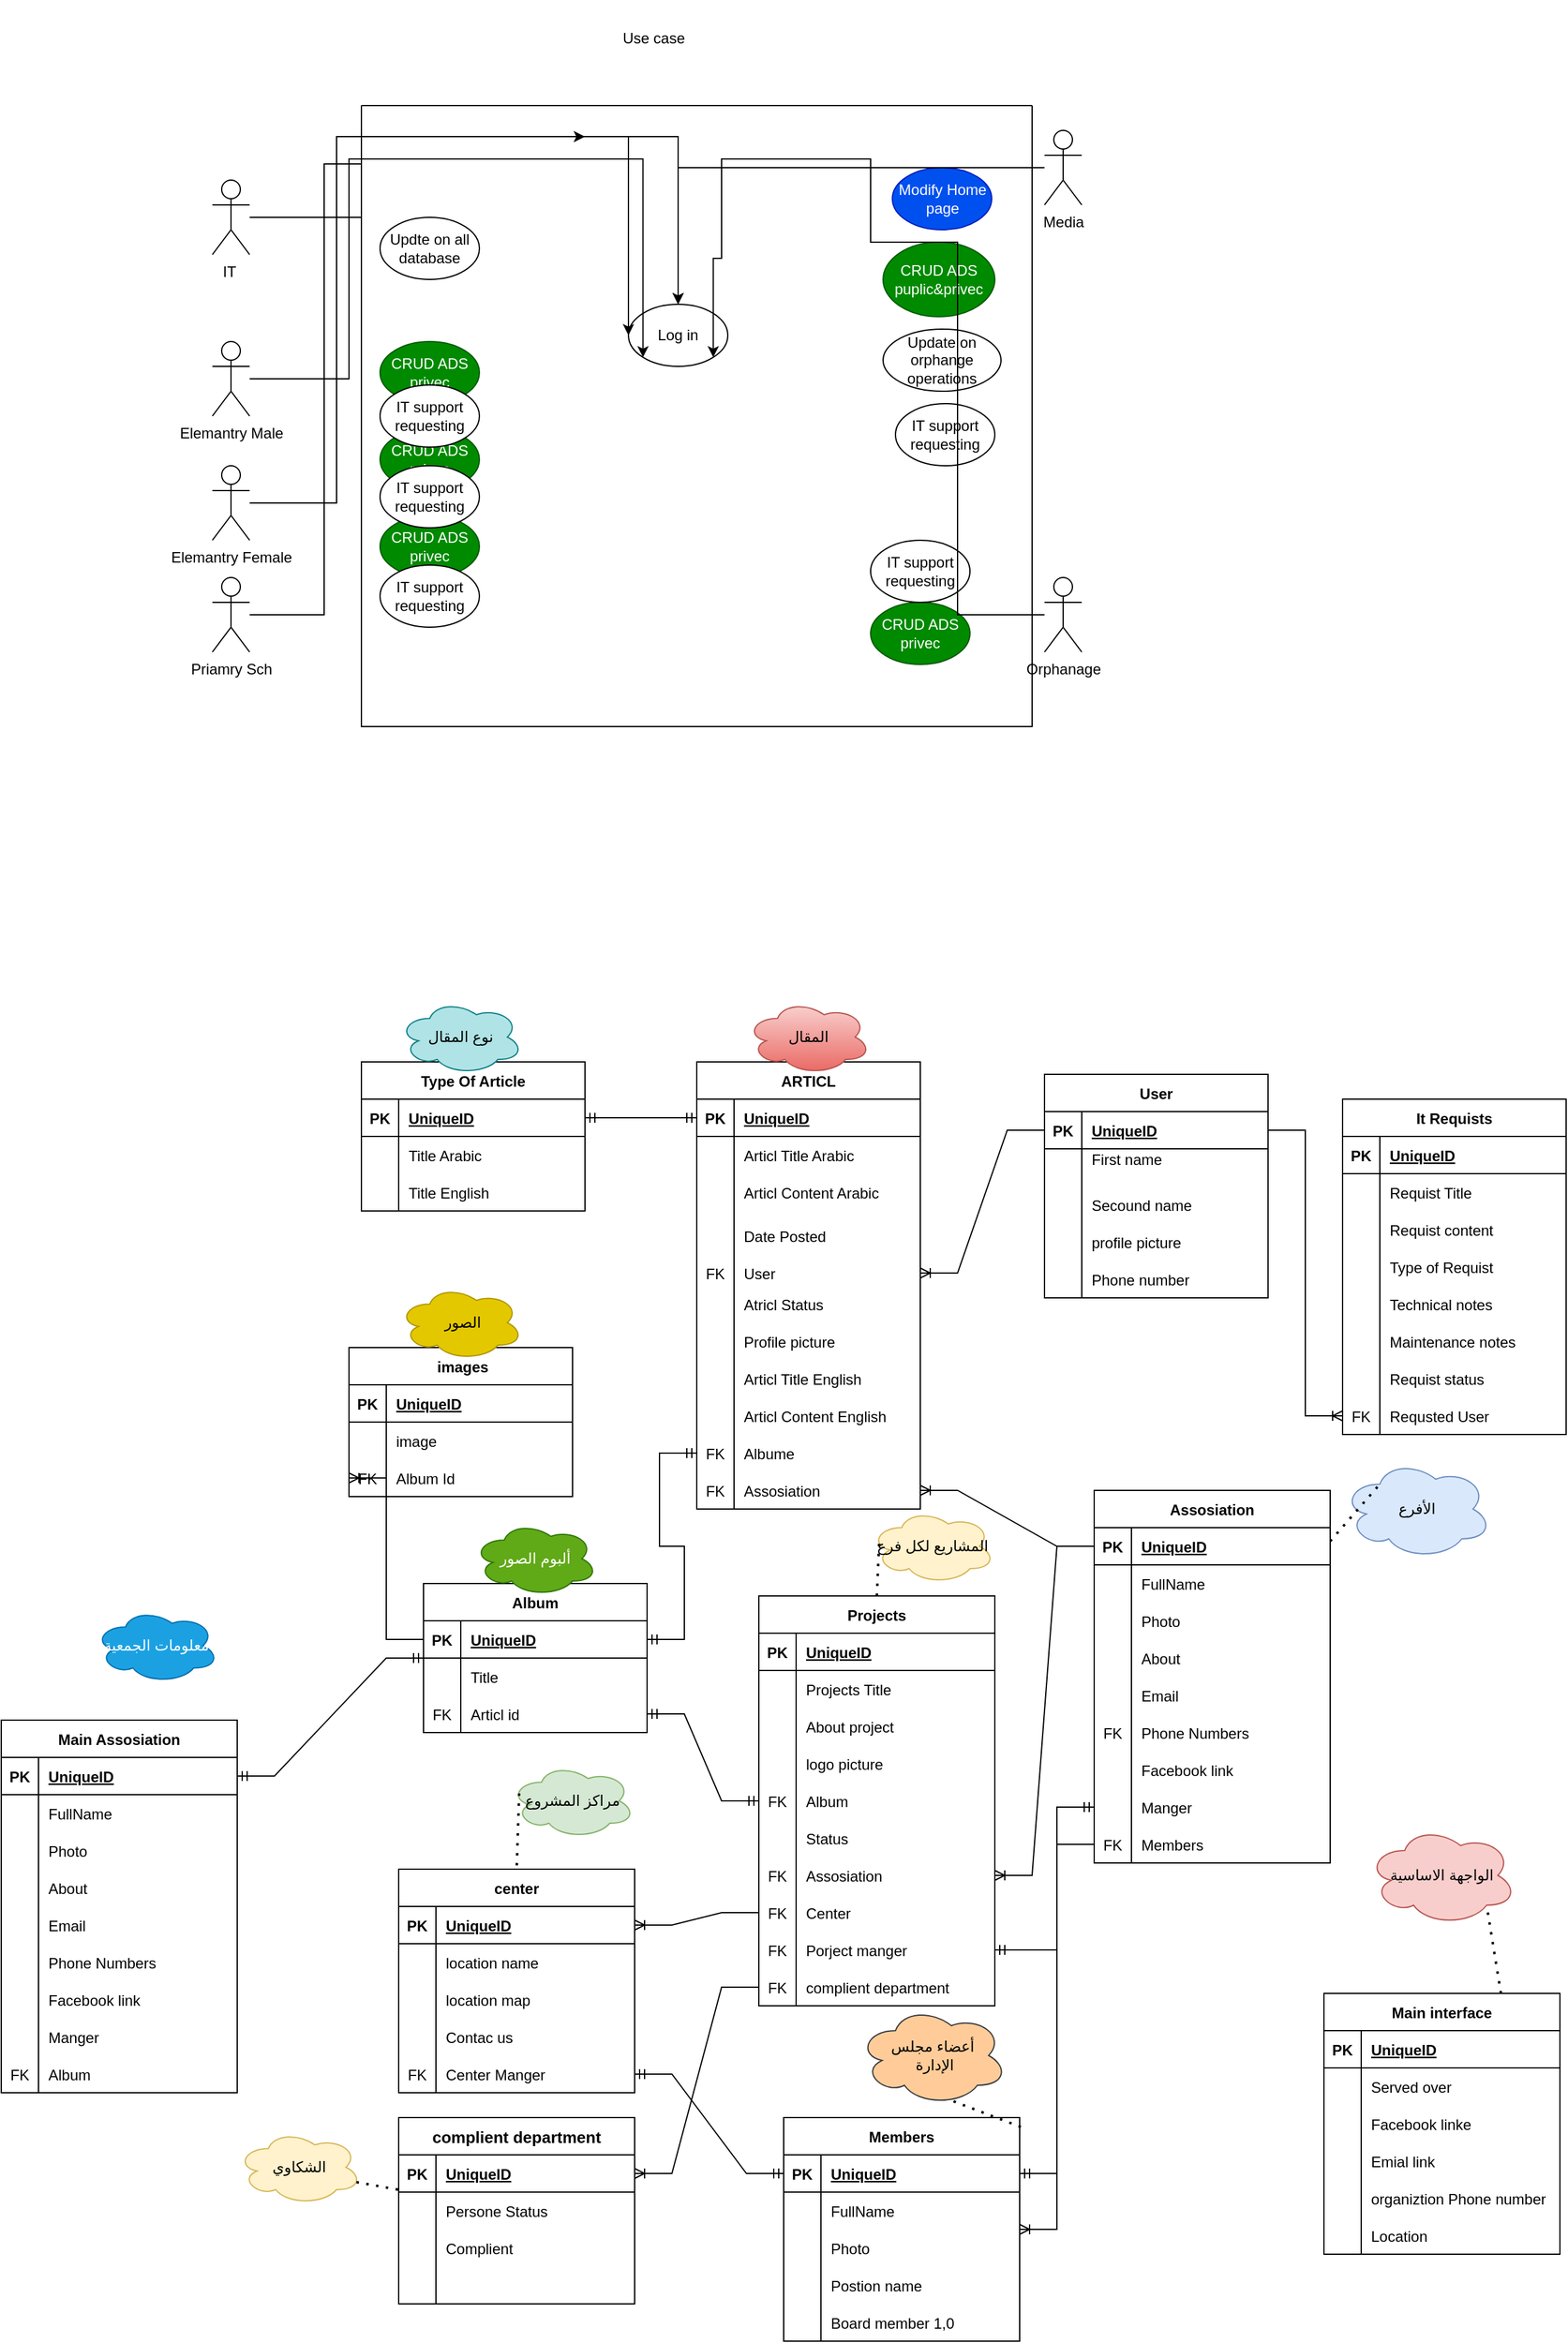 <mxfile version="20.7.4" type="device"><diagram id="Nk4kiVj3cZBMuX7iADcl" name="Page-1"><mxGraphModel dx="2085" dy="731" grid="1" gridSize="10" guides="1" tooltips="1" connect="1" arrows="1" fold="1" page="1" pageScale="1" pageWidth="850" pageHeight="1100" math="0" shadow="0"><root><mxCell id="0"/><mxCell id="1" parent="0"/><mxCell id="tIgpsHf7xNXaaKIhiXj9-4" value="" style="swimlane;startSize=0;" parent="1" vertex="1"><mxGeometry x="170" y="120" width="540" height="500" as="geometry"/></mxCell><mxCell id="tIgpsHf7xNXaaKIhiXj9-18" value="Log in" style="ellipse;whiteSpace=wrap;html=1;" parent="tIgpsHf7xNXaaKIhiXj9-4" vertex="1"><mxGeometry x="215" y="160" width="80" height="50" as="geometry"/></mxCell><mxCell id="tIgpsHf7xNXaaKIhiXj9-25" value="Updte on all database" style="ellipse;whiteSpace=wrap;html=1;" parent="tIgpsHf7xNXaaKIhiXj9-4" vertex="1"><mxGeometry x="15" y="90" width="80" height="50" as="geometry"/></mxCell><mxCell id="tIgpsHf7xNXaaKIhiXj9-28" value="Modify Home page" style="ellipse;whiteSpace=wrap;html=1;fillColor=#0050ef;fontColor=#ffffff;strokeColor=#001DBC;" parent="tIgpsHf7xNXaaKIhiXj9-4" vertex="1"><mxGeometry x="427.5" y="50" width="80" height="50" as="geometry"/></mxCell><mxCell id="tIgpsHf7xNXaaKIhiXj9-27" value="CRUD ADS puplic&amp;amp;privec" style="ellipse;whiteSpace=wrap;html=1;fillColor=#008a00;fontColor=#ffffff;strokeColor=#005700;" parent="tIgpsHf7xNXaaKIhiXj9-4" vertex="1"><mxGeometry x="420" y="110" width="90" height="60" as="geometry"/></mxCell><mxCell id="tIgpsHf7xNXaaKIhiXj9-26" value="Update on orphange operations" style="ellipse;whiteSpace=wrap;html=1;" parent="tIgpsHf7xNXaaKIhiXj9-4" vertex="1"><mxGeometry x="420" y="180" width="95" height="50" as="geometry"/></mxCell><mxCell id="kM7Xh9Ovy5pF8rpUhFve-1" value="CRUD ADS&lt;br&gt;privec" style="ellipse;whiteSpace=wrap;html=1;fillColor=#008a00;fontColor=#ffffff;strokeColor=#005700;" parent="tIgpsHf7xNXaaKIhiXj9-4" vertex="1"><mxGeometry x="15" y="190" width="80" height="50" as="geometry"/></mxCell><mxCell id="kM7Xh9Ovy5pF8rpUhFve-2" value="CRUD ADS&lt;br style=&quot;border-color: var(--border-color);&quot;&gt;privec" style="ellipse;whiteSpace=wrap;html=1;fillColor=#008a00;fontColor=#ffffff;strokeColor=#005700;" parent="tIgpsHf7xNXaaKIhiXj9-4" vertex="1"><mxGeometry x="15" y="260" width="80" height="50" as="geometry"/></mxCell><mxCell id="kM7Xh9Ovy5pF8rpUhFve-3" value="CRUD ADS&lt;br style=&quot;border-color: var(--border-color);&quot;&gt;privec" style="ellipse;whiteSpace=wrap;html=1;fillColor=#008a00;fontColor=#ffffff;strokeColor=#005700;" parent="tIgpsHf7xNXaaKIhiXj9-4" vertex="1"><mxGeometry x="15" y="330" width="80" height="50" as="geometry"/></mxCell><mxCell id="kM7Xh9Ovy5pF8rpUhFve-4" value="CRUD ADS&lt;br style=&quot;border-color: var(--border-color);&quot;&gt;privec" style="ellipse;whiteSpace=wrap;html=1;fillColor=#008a00;fontColor=#ffffff;strokeColor=#005700;" parent="tIgpsHf7xNXaaKIhiXj9-4" vertex="1"><mxGeometry x="410" y="400" width="80" height="50" as="geometry"/></mxCell><mxCell id="XuWjMLty6E8YJKpp30Dk-2" value="IT support requesting" style="ellipse;whiteSpace=wrap;html=1;" parent="tIgpsHf7xNXaaKIhiXj9-4" vertex="1"><mxGeometry x="410" y="350" width="80" height="50" as="geometry"/></mxCell><mxCell id="XuWjMLty6E8YJKpp30Dk-3" value="IT support requesting" style="ellipse;whiteSpace=wrap;html=1;" parent="tIgpsHf7xNXaaKIhiXj9-4" vertex="1"><mxGeometry x="430" y="240" width="80" height="50" as="geometry"/></mxCell><mxCell id="XuWjMLty6E8YJKpp30Dk-5" value="IT support requesting" style="ellipse;whiteSpace=wrap;html=1;" parent="tIgpsHf7xNXaaKIhiXj9-4" vertex="1"><mxGeometry x="15" y="370" width="80" height="50" as="geometry"/></mxCell><mxCell id="XuWjMLty6E8YJKpp30Dk-6" value="IT support requesting" style="ellipse;whiteSpace=wrap;html=1;" parent="tIgpsHf7xNXaaKIhiXj9-4" vertex="1"><mxGeometry x="15" y="290" width="80" height="50" as="geometry"/></mxCell><mxCell id="XuWjMLty6E8YJKpp30Dk-7" value="IT support requesting" style="ellipse;whiteSpace=wrap;html=1;" parent="tIgpsHf7xNXaaKIhiXj9-4" vertex="1"><mxGeometry x="15" y="225" width="80" height="50" as="geometry"/></mxCell><mxCell id="tIgpsHf7xNXaaKIhiXj9-19" style="edgeStyle=orthogonalEdgeStyle;rounded=0;orthogonalLoop=1;jettySize=auto;html=1;" parent="1" source="tIgpsHf7xNXaaKIhiXj9-6" target="tIgpsHf7xNXaaKIhiXj9-18" edge="1"><mxGeometry relative="1" as="geometry"/></mxCell><mxCell id="tIgpsHf7xNXaaKIhiXj9-6" value="Media" style="shape=umlActor;verticalLabelPosition=bottom;verticalAlign=top;html=1;outlineConnect=0;" parent="1" vertex="1"><mxGeometry x="720" y="140" width="30" height="60" as="geometry"/></mxCell><mxCell id="tIgpsHf7xNXaaKIhiXj9-21" style="edgeStyle=orthogonalEdgeStyle;rounded=0;orthogonalLoop=1;jettySize=auto;html=1;entryX=0;entryY=0.5;entryDx=0;entryDy=0;" parent="1" source="tIgpsHf7xNXaaKIhiXj9-8" target="tIgpsHf7xNXaaKIhiXj9-18" edge="1"><mxGeometry relative="1" as="geometry"><Array as="points"><mxPoint x="170" y="210"/><mxPoint x="170" y="145"/></Array></mxGeometry></mxCell><mxCell id="tIgpsHf7xNXaaKIhiXj9-8" value="IT&amp;nbsp;" style="shape=umlActor;verticalLabelPosition=bottom;verticalAlign=top;html=1;outlineConnect=0;" parent="1" vertex="1"><mxGeometry x="50" y="180" width="30" height="60" as="geometry"/></mxCell><mxCell id="tIgpsHf7xNXaaKIhiXj9-22" style="edgeStyle=orthogonalEdgeStyle;rounded=0;orthogonalLoop=1;jettySize=auto;html=1;entryX=0;entryY=1;entryDx=0;entryDy=0;" parent="1" source="tIgpsHf7xNXaaKIhiXj9-9" target="tIgpsHf7xNXaaKIhiXj9-18" edge="1"><mxGeometry relative="1" as="geometry"><Array as="points"><mxPoint x="160" y="340"/><mxPoint x="160" y="163"/></Array></mxGeometry></mxCell><mxCell id="tIgpsHf7xNXaaKIhiXj9-9" value="Elemantry Male" style="shape=umlActor;verticalLabelPosition=bottom;verticalAlign=top;html=1;outlineConnect=0;" parent="1" vertex="1"><mxGeometry x="50" y="310" width="30" height="60" as="geometry"/></mxCell><mxCell id="tIgpsHf7xNXaaKIhiXj9-23" style="edgeStyle=orthogonalEdgeStyle;rounded=0;orthogonalLoop=1;jettySize=auto;html=1;" parent="1" source="tIgpsHf7xNXaaKIhiXj9-12" target="tIgpsHf7xNXaaKIhiXj9-18" edge="1"><mxGeometry relative="1" as="geometry"><Array as="points"><mxPoint x="150" y="440"/><mxPoint x="150" y="145"/></Array></mxGeometry></mxCell><mxCell id="tIgpsHf7xNXaaKIhiXj9-12" value="Elemantry Female" style="shape=umlActor;verticalLabelPosition=bottom;verticalAlign=top;html=1;outlineConnect=0;" parent="1" vertex="1"><mxGeometry x="50" y="410" width="30" height="60" as="geometry"/></mxCell><mxCell id="tIgpsHf7xNXaaKIhiXj9-24" style="edgeStyle=orthogonalEdgeStyle;rounded=0;orthogonalLoop=1;jettySize=auto;html=1;" parent="1" source="tIgpsHf7xNXaaKIhiXj9-13" edge="1"><mxGeometry relative="1" as="geometry"><mxPoint x="350" y="145" as="targetPoint"/><Array as="points"><mxPoint x="140" y="530"/><mxPoint x="140" y="167"/><mxPoint x="170" y="167"/><mxPoint x="170" y="145"/></Array></mxGeometry></mxCell><mxCell id="tIgpsHf7xNXaaKIhiXj9-13" value="Priamry Sch" style="shape=umlActor;verticalLabelPosition=bottom;verticalAlign=top;html=1;outlineConnect=0;" parent="1" vertex="1"><mxGeometry x="50" y="500" width="30" height="60" as="geometry"/></mxCell><mxCell id="tIgpsHf7xNXaaKIhiXj9-20" style="edgeStyle=orthogonalEdgeStyle;rounded=0;orthogonalLoop=1;jettySize=auto;html=1;entryX=1;entryY=1;entryDx=0;entryDy=0;" parent="1" source="tIgpsHf7xNXaaKIhiXj9-17" target="tIgpsHf7xNXaaKIhiXj9-18" edge="1"><mxGeometry relative="1" as="geometry"><Array as="points"><mxPoint x="650" y="530"/><mxPoint x="650" y="230"/><mxPoint x="580" y="230"/><mxPoint x="580" y="163"/><mxPoint x="460" y="163"/><mxPoint x="460" y="243"/></Array></mxGeometry></mxCell><mxCell id="tIgpsHf7xNXaaKIhiXj9-17" value="Orphanage" style="shape=umlActor;verticalLabelPosition=bottom;verticalAlign=top;html=1;outlineConnect=0;" parent="1" vertex="1"><mxGeometry x="720" y="500" width="30" height="60" as="geometry"/></mxCell><mxCell id="XuWjMLty6E8YJKpp30Dk-1" value="&lt;p style=&quot;line-height: 200%;&quot;&gt;Use case&lt;/p&gt;" style="text;html=1;align=center;verticalAlign=middle;resizable=0;points=[];autosize=1;strokeColor=none;fillColor=none;" parent="1" vertex="1"><mxGeometry x="370" y="35" width="70" height="60" as="geometry"/></mxCell><mxCell id="XuWjMLty6E8YJKpp30Dk-210" value="ARTICL" style="shape=table;startSize=30;container=1;collapsible=1;childLayout=tableLayout;fixedRows=1;rowLines=0;fontStyle=1;align=center;resizeLast=1;" parent="1" vertex="1"><mxGeometry x="440" y="890" width="180" height="360" as="geometry"/></mxCell><mxCell id="XuWjMLty6E8YJKpp30Dk-211" value="" style="shape=tableRow;horizontal=0;startSize=0;swimlaneHead=0;swimlaneBody=0;fillColor=none;collapsible=0;dropTarget=0;points=[[0,0.5],[1,0.5]];portConstraint=eastwest;top=0;left=0;right=0;bottom=1;" parent="XuWjMLty6E8YJKpp30Dk-210" vertex="1"><mxGeometry y="30" width="180" height="30" as="geometry"/></mxCell><mxCell id="XuWjMLty6E8YJKpp30Dk-212" value="PK" style="shape=partialRectangle;connectable=0;fillColor=none;top=0;left=0;bottom=0;right=0;fontStyle=1;overflow=hidden;" parent="XuWjMLty6E8YJKpp30Dk-211" vertex="1"><mxGeometry width="30" height="30" as="geometry"><mxRectangle width="30" height="30" as="alternateBounds"/></mxGeometry></mxCell><mxCell id="XuWjMLty6E8YJKpp30Dk-213" value="UniqueID" style="shape=partialRectangle;connectable=0;fillColor=none;top=0;left=0;bottom=0;right=0;align=left;spacingLeft=6;fontStyle=5;overflow=hidden;" parent="XuWjMLty6E8YJKpp30Dk-211" vertex="1"><mxGeometry x="30" width="150" height="30" as="geometry"><mxRectangle width="150" height="30" as="alternateBounds"/></mxGeometry></mxCell><mxCell id="XuWjMLty6E8YJKpp30Dk-214" value="" style="shape=tableRow;horizontal=0;startSize=0;swimlaneHead=0;swimlaneBody=0;fillColor=none;collapsible=0;dropTarget=0;points=[[0,0.5],[1,0.5]];portConstraint=eastwest;top=0;left=0;right=0;bottom=0;" parent="XuWjMLty6E8YJKpp30Dk-210" vertex="1"><mxGeometry y="60" width="180" height="30" as="geometry"/></mxCell><mxCell id="XuWjMLty6E8YJKpp30Dk-215" value="" style="shape=partialRectangle;connectable=0;fillColor=none;top=0;left=0;bottom=0;right=0;editable=1;overflow=hidden;" parent="XuWjMLty6E8YJKpp30Dk-214" vertex="1"><mxGeometry width="30" height="30" as="geometry"><mxRectangle width="30" height="30" as="alternateBounds"/></mxGeometry></mxCell><mxCell id="XuWjMLty6E8YJKpp30Dk-216" value="Articl Title Arabic" style="shape=partialRectangle;connectable=0;fillColor=none;top=0;left=0;bottom=0;right=0;align=left;spacingLeft=6;overflow=hidden;" parent="XuWjMLty6E8YJKpp30Dk-214" vertex="1"><mxGeometry x="30" width="150" height="30" as="geometry"><mxRectangle width="150" height="30" as="alternateBounds"/></mxGeometry></mxCell><mxCell id="XuWjMLty6E8YJKpp30Dk-217" value="" style="shape=tableRow;horizontal=0;startSize=0;swimlaneHead=0;swimlaneBody=0;fillColor=none;collapsible=0;dropTarget=0;points=[[0,0.5],[1,0.5]];portConstraint=eastwest;top=0;left=0;right=0;bottom=0;" parent="XuWjMLty6E8YJKpp30Dk-210" vertex="1"><mxGeometry y="90" width="180" height="30" as="geometry"/></mxCell><mxCell id="XuWjMLty6E8YJKpp30Dk-218" value="" style="shape=partialRectangle;connectable=0;fillColor=none;top=0;left=0;bottom=0;right=0;editable=1;overflow=hidden;" parent="XuWjMLty6E8YJKpp30Dk-217" vertex="1"><mxGeometry width="30" height="30" as="geometry"><mxRectangle width="30" height="30" as="alternateBounds"/></mxGeometry></mxCell><mxCell id="XuWjMLty6E8YJKpp30Dk-219" value="Articl Content Arabic" style="shape=partialRectangle;connectable=0;fillColor=none;top=0;left=0;bottom=0;right=0;align=left;spacingLeft=6;overflow=hidden;" parent="XuWjMLty6E8YJKpp30Dk-217" vertex="1"><mxGeometry x="30" width="150" height="30" as="geometry"><mxRectangle width="150" height="30" as="alternateBounds"/></mxGeometry></mxCell><mxCell id="XuWjMLty6E8YJKpp30Dk-220" value="" style="shape=tableRow;horizontal=0;startSize=0;swimlaneHead=0;swimlaneBody=0;fillColor=none;collapsible=0;dropTarget=0;points=[[0,0.5],[1,0.5]];portConstraint=eastwest;top=0;left=0;right=0;bottom=0;" parent="XuWjMLty6E8YJKpp30Dk-210" vertex="1"><mxGeometry y="120" width="180" height="40" as="geometry"/></mxCell><mxCell id="XuWjMLty6E8YJKpp30Dk-221" value="" style="shape=partialRectangle;connectable=0;fillColor=none;top=0;left=0;bottom=0;right=0;editable=1;overflow=hidden;" parent="XuWjMLty6E8YJKpp30Dk-220" vertex="1"><mxGeometry width="30" height="40" as="geometry"><mxRectangle width="30" height="40" as="alternateBounds"/></mxGeometry></mxCell><mxCell id="XuWjMLty6E8YJKpp30Dk-222" value="Date Posted" style="shape=partialRectangle;connectable=0;fillColor=none;top=0;left=0;bottom=0;right=0;align=left;spacingLeft=6;overflow=hidden;" parent="XuWjMLty6E8YJKpp30Dk-220" vertex="1"><mxGeometry x="30" width="150" height="40" as="geometry"><mxRectangle width="150" height="40" as="alternateBounds"/></mxGeometry></mxCell><mxCell id="XuWjMLty6E8YJKpp30Dk-223" value="" style="shape=tableRow;horizontal=0;startSize=0;swimlaneHead=0;swimlaneBody=0;fillColor=none;collapsible=0;dropTarget=0;points=[[0,0.5],[1,0.5]];portConstraint=eastwest;top=0;left=0;right=0;bottom=0;" parent="XuWjMLty6E8YJKpp30Dk-210" vertex="1"><mxGeometry y="160" width="180" height="20" as="geometry"/></mxCell><mxCell id="XuWjMLty6E8YJKpp30Dk-224" value="FK" style="shape=partialRectangle;connectable=0;fillColor=none;top=0;left=0;bottom=0;right=0;editable=1;overflow=hidden;" parent="XuWjMLty6E8YJKpp30Dk-223" vertex="1"><mxGeometry width="30" height="20" as="geometry"><mxRectangle width="30" height="20" as="alternateBounds"/></mxGeometry></mxCell><mxCell id="XuWjMLty6E8YJKpp30Dk-225" value="User" style="shape=partialRectangle;connectable=0;fillColor=none;top=0;left=0;bottom=0;right=0;align=left;spacingLeft=6;overflow=hidden;" parent="XuWjMLty6E8YJKpp30Dk-223" vertex="1"><mxGeometry x="30" width="150" height="20" as="geometry"><mxRectangle width="150" height="20" as="alternateBounds"/></mxGeometry></mxCell><mxCell id="XuWjMLty6E8YJKpp30Dk-226" value="" style="shape=tableRow;horizontal=0;startSize=0;swimlaneHead=0;swimlaneBody=0;fillColor=none;collapsible=0;dropTarget=0;points=[[0,0.5],[1,0.5]];portConstraint=eastwest;top=0;left=0;right=0;bottom=0;" parent="XuWjMLty6E8YJKpp30Dk-210" vertex="1"><mxGeometry y="180" width="180" height="30" as="geometry"/></mxCell><mxCell id="XuWjMLty6E8YJKpp30Dk-227" value="" style="shape=partialRectangle;connectable=0;fillColor=none;top=0;left=0;bottom=0;right=0;editable=1;overflow=hidden;" parent="XuWjMLty6E8YJKpp30Dk-226" vertex="1"><mxGeometry width="30" height="30" as="geometry"><mxRectangle width="30" height="30" as="alternateBounds"/></mxGeometry></mxCell><mxCell id="XuWjMLty6E8YJKpp30Dk-228" value="Atricl Status" style="shape=partialRectangle;connectable=0;fillColor=none;top=0;left=0;bottom=0;right=0;align=left;spacingLeft=6;overflow=hidden;" parent="XuWjMLty6E8YJKpp30Dk-226" vertex="1"><mxGeometry x="30" width="150" height="30" as="geometry"><mxRectangle width="150" height="30" as="alternateBounds"/></mxGeometry></mxCell><mxCell id="XuWjMLty6E8YJKpp30Dk-229" value="" style="shape=tableRow;horizontal=0;startSize=0;swimlaneHead=0;swimlaneBody=0;fillColor=none;collapsible=0;dropTarget=0;points=[[0,0.5],[1,0.5]];portConstraint=eastwest;top=0;left=0;right=0;bottom=0;" parent="XuWjMLty6E8YJKpp30Dk-210" vertex="1"><mxGeometry y="210" width="180" height="30" as="geometry"/></mxCell><mxCell id="XuWjMLty6E8YJKpp30Dk-230" value="" style="shape=partialRectangle;connectable=0;fillColor=none;top=0;left=0;bottom=0;right=0;editable=1;overflow=hidden;" parent="XuWjMLty6E8YJKpp30Dk-229" vertex="1"><mxGeometry width="30" height="30" as="geometry"><mxRectangle width="30" height="30" as="alternateBounds"/></mxGeometry></mxCell><mxCell id="XuWjMLty6E8YJKpp30Dk-231" value="" style="shape=partialRectangle;connectable=0;fillColor=none;top=0;left=0;bottom=0;right=0;align=left;spacingLeft=6;overflow=hidden;" parent="XuWjMLty6E8YJKpp30Dk-229" vertex="1"><mxGeometry x="30" width="150" height="30" as="geometry"><mxRectangle width="150" height="30" as="alternateBounds"/></mxGeometry></mxCell><mxCell id="FxhDcXTcEBj61WdKderT-4" value="" style="shape=tableRow;horizontal=0;startSize=0;swimlaneHead=0;swimlaneBody=0;fillColor=none;collapsible=0;dropTarget=0;points=[[0,0.5],[1,0.5]];portConstraint=eastwest;top=0;left=0;right=0;bottom=0;" parent="XuWjMLty6E8YJKpp30Dk-210" vertex="1"><mxGeometry y="240" width="180" height="30" as="geometry"/></mxCell><mxCell id="FxhDcXTcEBj61WdKderT-5" value="" style="shape=partialRectangle;connectable=0;fillColor=none;top=0;left=0;bottom=0;right=0;editable=1;overflow=hidden;" parent="FxhDcXTcEBj61WdKderT-4" vertex="1"><mxGeometry width="30" height="30" as="geometry"><mxRectangle width="30" height="30" as="alternateBounds"/></mxGeometry></mxCell><mxCell id="FxhDcXTcEBj61WdKderT-6" value="Articl Title English" style="shape=partialRectangle;connectable=0;fillColor=none;top=0;left=0;bottom=0;right=0;align=left;spacingLeft=6;overflow=hidden;" parent="FxhDcXTcEBj61WdKderT-4" vertex="1"><mxGeometry x="30" width="150" height="30" as="geometry"><mxRectangle width="150" height="30" as="alternateBounds"/></mxGeometry></mxCell><mxCell id="FxhDcXTcEBj61WdKderT-7" value="" style="shape=tableRow;horizontal=0;startSize=0;swimlaneHead=0;swimlaneBody=0;fillColor=none;collapsible=0;dropTarget=0;points=[[0,0.5],[1,0.5]];portConstraint=eastwest;top=0;left=0;right=0;bottom=0;" parent="XuWjMLty6E8YJKpp30Dk-210" vertex="1"><mxGeometry y="270" width="180" height="30" as="geometry"/></mxCell><mxCell id="FxhDcXTcEBj61WdKderT-8" value="" style="shape=partialRectangle;connectable=0;fillColor=none;top=0;left=0;bottom=0;right=0;editable=1;overflow=hidden;" parent="FxhDcXTcEBj61WdKderT-7" vertex="1"><mxGeometry width="30" height="30" as="geometry"><mxRectangle width="30" height="30" as="alternateBounds"/></mxGeometry></mxCell><mxCell id="FxhDcXTcEBj61WdKderT-9" value="Articl Content English" style="shape=partialRectangle;connectable=0;fillColor=none;top=0;left=0;bottom=0;right=0;align=left;spacingLeft=6;overflow=hidden;" parent="FxhDcXTcEBj61WdKderT-7" vertex="1"><mxGeometry x="30" width="150" height="30" as="geometry"><mxRectangle width="150" height="30" as="alternateBounds"/></mxGeometry></mxCell><mxCell id="FxhDcXTcEBj61WdKderT-40" value="" style="shape=tableRow;horizontal=0;startSize=0;swimlaneHead=0;swimlaneBody=0;fillColor=none;collapsible=0;dropTarget=0;points=[[0,0.5],[1,0.5]];portConstraint=eastwest;top=0;left=0;right=0;bottom=0;" parent="XuWjMLty6E8YJKpp30Dk-210" vertex="1"><mxGeometry y="300" width="180" height="30" as="geometry"/></mxCell><mxCell id="FxhDcXTcEBj61WdKderT-41" value="FK" style="shape=partialRectangle;connectable=0;fillColor=none;top=0;left=0;bottom=0;right=0;editable=1;overflow=hidden;" parent="FxhDcXTcEBj61WdKderT-40" vertex="1"><mxGeometry width="30" height="30" as="geometry"><mxRectangle width="30" height="30" as="alternateBounds"/></mxGeometry></mxCell><mxCell id="FxhDcXTcEBj61WdKderT-42" value="Albume" style="shape=partialRectangle;connectable=0;fillColor=none;top=0;left=0;bottom=0;right=0;align=left;spacingLeft=6;overflow=hidden;" parent="FxhDcXTcEBj61WdKderT-40" vertex="1"><mxGeometry x="30" width="150" height="30" as="geometry"><mxRectangle width="150" height="30" as="alternateBounds"/></mxGeometry></mxCell><mxCell id="FxhDcXTcEBj61WdKderT-383" value="" style="shape=tableRow;horizontal=0;startSize=0;swimlaneHead=0;swimlaneBody=0;fillColor=none;collapsible=0;dropTarget=0;points=[[0,0.5],[1,0.5]];portConstraint=eastwest;top=0;left=0;right=0;bottom=0;" parent="XuWjMLty6E8YJKpp30Dk-210" vertex="1"><mxGeometry y="330" width="180" height="30" as="geometry"/></mxCell><mxCell id="FxhDcXTcEBj61WdKderT-384" value="FK" style="shape=partialRectangle;connectable=0;fillColor=none;top=0;left=0;bottom=0;right=0;editable=1;overflow=hidden;" parent="FxhDcXTcEBj61WdKderT-383" vertex="1"><mxGeometry width="30" height="30" as="geometry"><mxRectangle width="30" height="30" as="alternateBounds"/></mxGeometry></mxCell><mxCell id="FxhDcXTcEBj61WdKderT-385" value="Assosiation" style="shape=partialRectangle;connectable=0;fillColor=none;top=0;left=0;bottom=0;right=0;align=left;spacingLeft=6;overflow=hidden;" parent="FxhDcXTcEBj61WdKderT-383" vertex="1"><mxGeometry x="30" width="150" height="30" as="geometry"><mxRectangle width="150" height="30" as="alternateBounds"/></mxGeometry></mxCell><mxCell id="XuWjMLty6E8YJKpp30Dk-256" value="User" style="shape=table;startSize=30;container=1;collapsible=1;childLayout=tableLayout;fixedRows=1;rowLines=0;fontStyle=1;align=center;resizeLast=1;" parent="1" vertex="1"><mxGeometry x="720" y="900" width="180" height="180" as="geometry"/></mxCell><mxCell id="XuWjMLty6E8YJKpp30Dk-257" value="" style="shape=tableRow;horizontal=0;startSize=0;swimlaneHead=0;swimlaneBody=0;fillColor=none;collapsible=0;dropTarget=0;points=[[0,0.5],[1,0.5]];portConstraint=eastwest;top=0;left=0;right=0;bottom=1;" parent="XuWjMLty6E8YJKpp30Dk-256" vertex="1"><mxGeometry y="30" width="180" height="30" as="geometry"/></mxCell><mxCell id="XuWjMLty6E8YJKpp30Dk-258" value="PK" style="shape=partialRectangle;connectable=0;fillColor=none;top=0;left=0;bottom=0;right=0;fontStyle=1;overflow=hidden;" parent="XuWjMLty6E8YJKpp30Dk-257" vertex="1"><mxGeometry width="30" height="30" as="geometry"><mxRectangle width="30" height="30" as="alternateBounds"/></mxGeometry></mxCell><mxCell id="XuWjMLty6E8YJKpp30Dk-259" value="UniqueID" style="shape=partialRectangle;connectable=0;fillColor=none;top=0;left=0;bottom=0;right=0;align=left;spacingLeft=6;fontStyle=5;overflow=hidden;" parent="XuWjMLty6E8YJKpp30Dk-257" vertex="1"><mxGeometry x="30" width="150" height="30" as="geometry"><mxRectangle width="150" height="30" as="alternateBounds"/></mxGeometry></mxCell><mxCell id="XuWjMLty6E8YJKpp30Dk-260" value="" style="shape=tableRow;horizontal=0;startSize=0;swimlaneHead=0;swimlaneBody=0;fillColor=none;collapsible=0;dropTarget=0;points=[[0,0.5],[1,0.5]];portConstraint=eastwest;top=0;left=0;right=0;bottom=0;" parent="XuWjMLty6E8YJKpp30Dk-256" vertex="1"><mxGeometry y="60" width="180" height="30" as="geometry"/></mxCell><mxCell id="XuWjMLty6E8YJKpp30Dk-261" value="" style="shape=partialRectangle;connectable=0;fillColor=none;top=0;left=0;bottom=0;right=0;editable=1;overflow=hidden;" parent="XuWjMLty6E8YJKpp30Dk-260" vertex="1"><mxGeometry width="30" height="30" as="geometry"><mxRectangle width="30" height="30" as="alternateBounds"/></mxGeometry></mxCell><mxCell id="XuWjMLty6E8YJKpp30Dk-262" value="First name    &#10;" style="shape=partialRectangle;connectable=0;fillColor=none;top=0;left=0;bottom=0;right=0;align=left;spacingLeft=6;overflow=hidden;" parent="XuWjMLty6E8YJKpp30Dk-260" vertex="1"><mxGeometry x="30" width="150" height="30" as="geometry"><mxRectangle width="150" height="30" as="alternateBounds"/></mxGeometry></mxCell><mxCell id="XuWjMLty6E8YJKpp30Dk-263" value="" style="shape=tableRow;horizontal=0;startSize=0;swimlaneHead=0;swimlaneBody=0;fillColor=none;collapsible=0;dropTarget=0;points=[[0,0.5],[1,0.5]];portConstraint=eastwest;top=0;left=0;right=0;bottom=0;" parent="XuWjMLty6E8YJKpp30Dk-256" vertex="1"><mxGeometry y="90" width="180" height="30" as="geometry"/></mxCell><mxCell id="XuWjMLty6E8YJKpp30Dk-264" value="" style="shape=partialRectangle;connectable=0;fillColor=none;top=0;left=0;bottom=0;right=0;editable=1;overflow=hidden;" parent="XuWjMLty6E8YJKpp30Dk-263" vertex="1"><mxGeometry width="30" height="30" as="geometry"><mxRectangle width="30" height="30" as="alternateBounds"/></mxGeometry></mxCell><mxCell id="XuWjMLty6E8YJKpp30Dk-265" value="Secound name" style="shape=partialRectangle;connectable=0;fillColor=none;top=0;left=0;bottom=0;right=0;align=left;spacingLeft=6;overflow=hidden;" parent="XuWjMLty6E8YJKpp30Dk-263" vertex="1"><mxGeometry x="30" width="150" height="30" as="geometry"><mxRectangle width="150" height="30" as="alternateBounds"/></mxGeometry></mxCell><mxCell id="XuWjMLty6E8YJKpp30Dk-266" value="" style="shape=tableRow;horizontal=0;startSize=0;swimlaneHead=0;swimlaneBody=0;fillColor=none;collapsible=0;dropTarget=0;points=[[0,0.5],[1,0.5]];portConstraint=eastwest;top=0;left=0;right=0;bottom=0;" parent="XuWjMLty6E8YJKpp30Dk-256" vertex="1"><mxGeometry y="120" width="180" height="30" as="geometry"/></mxCell><mxCell id="XuWjMLty6E8YJKpp30Dk-267" value="" style="shape=partialRectangle;connectable=0;fillColor=none;top=0;left=0;bottom=0;right=0;editable=1;overflow=hidden;" parent="XuWjMLty6E8YJKpp30Dk-266" vertex="1"><mxGeometry width="30" height="30" as="geometry"><mxRectangle width="30" height="30" as="alternateBounds"/></mxGeometry></mxCell><mxCell id="XuWjMLty6E8YJKpp30Dk-268" value="profile picture" style="shape=partialRectangle;connectable=0;fillColor=none;top=0;left=0;bottom=0;right=0;align=left;spacingLeft=6;overflow=hidden;" parent="XuWjMLty6E8YJKpp30Dk-266" vertex="1"><mxGeometry x="30" width="150" height="30" as="geometry"><mxRectangle width="150" height="30" as="alternateBounds"/></mxGeometry></mxCell><mxCell id="XuWjMLty6E8YJKpp30Dk-269" value="" style="shape=tableRow;horizontal=0;startSize=0;swimlaneHead=0;swimlaneBody=0;fillColor=none;collapsible=0;dropTarget=0;points=[[0,0.5],[1,0.5]];portConstraint=eastwest;top=0;left=0;right=0;bottom=0;" parent="XuWjMLty6E8YJKpp30Dk-256" vertex="1"><mxGeometry y="150" width="180" height="30" as="geometry"/></mxCell><mxCell id="XuWjMLty6E8YJKpp30Dk-270" value="" style="shape=partialRectangle;connectable=0;fillColor=none;top=0;left=0;bottom=0;right=0;editable=1;overflow=hidden;" parent="XuWjMLty6E8YJKpp30Dk-269" vertex="1"><mxGeometry width="30" height="30" as="geometry"><mxRectangle width="30" height="30" as="alternateBounds"/></mxGeometry></mxCell><mxCell id="XuWjMLty6E8YJKpp30Dk-271" value="Phone number" style="shape=partialRectangle;connectable=0;fillColor=none;top=0;left=0;bottom=0;right=0;align=left;spacingLeft=6;overflow=hidden;" parent="XuWjMLty6E8YJKpp30Dk-269" vertex="1"><mxGeometry x="30" width="150" height="30" as="geometry"><mxRectangle width="150" height="30" as="alternateBounds"/></mxGeometry></mxCell><mxCell id="XuWjMLty6E8YJKpp30Dk-283" value="" style="edgeStyle=entityRelationEdgeStyle;fontSize=12;html=1;endArrow=ERoneToMany;rounded=0;exitX=0;exitY=0.5;exitDx=0;exitDy=0;entryX=1;entryY=0.5;entryDx=0;entryDy=0;" parent="1" source="XuWjMLty6E8YJKpp30Dk-257" target="XuWjMLty6E8YJKpp30Dk-223" edge="1"><mxGeometry width="100" height="100" relative="1" as="geometry"><mxPoint x="630" y="990" as="sourcePoint"/><mxPoint x="730" y="890" as="targetPoint"/></mxGeometry></mxCell><mxCell id="XuWjMLty6E8YJKpp30Dk-284" value="Type Of Article" style="shape=table;startSize=30;container=1;collapsible=1;childLayout=tableLayout;fixedRows=1;rowLines=0;fontStyle=1;align=center;resizeLast=1;" parent="1" vertex="1"><mxGeometry x="170" y="890" width="180" height="120" as="geometry"/></mxCell><mxCell id="XuWjMLty6E8YJKpp30Dk-285" value="" style="shape=tableRow;horizontal=0;startSize=0;swimlaneHead=0;swimlaneBody=0;fillColor=none;collapsible=0;dropTarget=0;points=[[0,0.5],[1,0.5]];portConstraint=eastwest;top=0;left=0;right=0;bottom=1;" parent="XuWjMLty6E8YJKpp30Dk-284" vertex="1"><mxGeometry y="30" width="180" height="30" as="geometry"/></mxCell><mxCell id="XuWjMLty6E8YJKpp30Dk-286" value="PK" style="shape=partialRectangle;connectable=0;fillColor=none;top=0;left=0;bottom=0;right=0;fontStyle=1;overflow=hidden;" parent="XuWjMLty6E8YJKpp30Dk-285" vertex="1"><mxGeometry width="30" height="30" as="geometry"><mxRectangle width="30" height="30" as="alternateBounds"/></mxGeometry></mxCell><mxCell id="XuWjMLty6E8YJKpp30Dk-287" value="UniqueID" style="shape=partialRectangle;connectable=0;fillColor=none;top=0;left=0;bottom=0;right=0;align=left;spacingLeft=6;fontStyle=5;overflow=hidden;" parent="XuWjMLty6E8YJKpp30Dk-285" vertex="1"><mxGeometry x="30" width="150" height="30" as="geometry"><mxRectangle width="150" height="30" as="alternateBounds"/></mxGeometry></mxCell><mxCell id="XuWjMLty6E8YJKpp30Dk-288" value="" style="shape=tableRow;horizontal=0;startSize=0;swimlaneHead=0;swimlaneBody=0;fillColor=none;collapsible=0;dropTarget=0;points=[[0,0.5],[1,0.5]];portConstraint=eastwest;top=0;left=0;right=0;bottom=0;" parent="XuWjMLty6E8YJKpp30Dk-284" vertex="1"><mxGeometry y="60" width="180" height="30" as="geometry"/></mxCell><mxCell id="XuWjMLty6E8YJKpp30Dk-289" value="" style="shape=partialRectangle;connectable=0;fillColor=none;top=0;left=0;bottom=0;right=0;editable=1;overflow=hidden;" parent="XuWjMLty6E8YJKpp30Dk-288" vertex="1"><mxGeometry width="30" height="30" as="geometry"><mxRectangle width="30" height="30" as="alternateBounds"/></mxGeometry></mxCell><mxCell id="XuWjMLty6E8YJKpp30Dk-290" value="Title Arabic" style="shape=partialRectangle;connectable=0;fillColor=none;top=0;left=0;bottom=0;right=0;align=left;spacingLeft=6;overflow=hidden;" parent="XuWjMLty6E8YJKpp30Dk-288" vertex="1"><mxGeometry x="30" width="150" height="30" as="geometry"><mxRectangle width="150" height="30" as="alternateBounds"/></mxGeometry></mxCell><mxCell id="FxhDcXTcEBj61WdKderT-10" value="" style="shape=tableRow;horizontal=0;startSize=0;swimlaneHead=0;swimlaneBody=0;fillColor=none;collapsible=0;dropTarget=0;points=[[0,0.5],[1,0.5]];portConstraint=eastwest;top=0;left=0;right=0;bottom=0;" parent="XuWjMLty6E8YJKpp30Dk-284" vertex="1"><mxGeometry y="90" width="180" height="30" as="geometry"/></mxCell><mxCell id="FxhDcXTcEBj61WdKderT-11" value="" style="shape=partialRectangle;connectable=0;fillColor=none;top=0;left=0;bottom=0;right=0;editable=1;overflow=hidden;" parent="FxhDcXTcEBj61WdKderT-10" vertex="1"><mxGeometry width="30" height="30" as="geometry"><mxRectangle width="30" height="30" as="alternateBounds"/></mxGeometry></mxCell><mxCell id="FxhDcXTcEBj61WdKderT-12" value="Title English" style="shape=partialRectangle;connectable=0;fillColor=none;top=0;left=0;bottom=0;right=0;align=left;spacingLeft=6;overflow=hidden;" parent="FxhDcXTcEBj61WdKderT-10" vertex="1"><mxGeometry x="30" width="150" height="30" as="geometry"><mxRectangle width="150" height="30" as="alternateBounds"/></mxGeometry></mxCell><mxCell id="XuWjMLty6E8YJKpp30Dk-313" value="" style="edgeStyle=entityRelationEdgeStyle;fontSize=12;html=1;endArrow=ERmandOne;startArrow=ERmandOne;rounded=0;entryX=0;entryY=0.5;entryDx=0;entryDy=0;exitX=1;exitY=0.5;exitDx=0;exitDy=0;" parent="1" source="XuWjMLty6E8YJKpp30Dk-285" target="XuWjMLty6E8YJKpp30Dk-211" edge="1"><mxGeometry x="0.651" y="-1" width="100" height="100" relative="1" as="geometry"><mxPoint x="350" y="1005.99" as="sourcePoint"/><mxPoint x="441.98" y="870" as="targetPoint"/><mxPoint as="offset"/></mxGeometry></mxCell><mxCell id="XuWjMLty6E8YJKpp30Dk-314" value="" style="shape=tableRow;horizontal=0;startSize=0;swimlaneHead=0;swimlaneBody=0;fillColor=none;collapsible=0;dropTarget=0;points=[[0,0.5],[1,0.5]];portConstraint=eastwest;top=0;left=0;right=0;bottom=0;" parent="1" vertex="1"><mxGeometry x="440" y="1100" width="180" height="30" as="geometry"/></mxCell><mxCell id="XuWjMLty6E8YJKpp30Dk-315" value="" style="shape=partialRectangle;connectable=0;fillColor=none;top=0;left=0;bottom=0;right=0;editable=1;overflow=hidden;" parent="XuWjMLty6E8YJKpp30Dk-314" vertex="1"><mxGeometry width="30" height="30" as="geometry"><mxRectangle width="30" height="30" as="alternateBounds"/></mxGeometry></mxCell><mxCell id="XuWjMLty6E8YJKpp30Dk-316" value="Profile picture" style="shape=partialRectangle;connectable=0;fillColor=none;top=0;left=0;bottom=0;right=0;align=left;spacingLeft=6;overflow=hidden;" parent="XuWjMLty6E8YJKpp30Dk-314" vertex="1"><mxGeometry x="30" width="150" height="30" as="geometry"><mxRectangle width="150" height="30" as="alternateBounds"/></mxGeometry></mxCell><mxCell id="GZGT-eHa0QcrDsSg7saV-1" value=" images" style="shape=table;startSize=30;container=1;collapsible=1;childLayout=tableLayout;fixedRows=1;rowLines=0;fontStyle=1;align=center;resizeLast=1;" parent="1" vertex="1"><mxGeometry x="160" y="1120" width="180" height="120" as="geometry"/></mxCell><mxCell id="GZGT-eHa0QcrDsSg7saV-2" value="" style="shape=tableRow;horizontal=0;startSize=0;swimlaneHead=0;swimlaneBody=0;fillColor=none;collapsible=0;dropTarget=0;points=[[0,0.5],[1,0.5]];portConstraint=eastwest;top=0;left=0;right=0;bottom=1;" parent="GZGT-eHa0QcrDsSg7saV-1" vertex="1"><mxGeometry y="30" width="180" height="30" as="geometry"/></mxCell><mxCell id="GZGT-eHa0QcrDsSg7saV-3" value="PK" style="shape=partialRectangle;connectable=0;fillColor=none;top=0;left=0;bottom=0;right=0;fontStyle=1;overflow=hidden;" parent="GZGT-eHa0QcrDsSg7saV-2" vertex="1"><mxGeometry width="30" height="30" as="geometry"><mxRectangle width="30" height="30" as="alternateBounds"/></mxGeometry></mxCell><mxCell id="GZGT-eHa0QcrDsSg7saV-4" value="UniqueID" style="shape=partialRectangle;connectable=0;fillColor=none;top=0;left=0;bottom=0;right=0;align=left;spacingLeft=6;fontStyle=5;overflow=hidden;" parent="GZGT-eHa0QcrDsSg7saV-2" vertex="1"><mxGeometry x="30" width="150" height="30" as="geometry"><mxRectangle width="150" height="30" as="alternateBounds"/></mxGeometry></mxCell><mxCell id="GZGT-eHa0QcrDsSg7saV-5" value="" style="shape=tableRow;horizontal=0;startSize=0;swimlaneHead=0;swimlaneBody=0;fillColor=none;collapsible=0;dropTarget=0;points=[[0,0.5],[1,0.5]];portConstraint=eastwest;top=0;left=0;right=0;bottom=0;" parent="GZGT-eHa0QcrDsSg7saV-1" vertex="1"><mxGeometry y="60" width="180" height="30" as="geometry"/></mxCell><mxCell id="GZGT-eHa0QcrDsSg7saV-6" value="" style="shape=partialRectangle;connectable=0;fillColor=none;top=0;left=0;bottom=0;right=0;editable=1;overflow=hidden;" parent="GZGT-eHa0QcrDsSg7saV-5" vertex="1"><mxGeometry width="30" height="30" as="geometry"><mxRectangle width="30" height="30" as="alternateBounds"/></mxGeometry></mxCell><mxCell id="GZGT-eHa0QcrDsSg7saV-7" value="image" style="shape=partialRectangle;connectable=0;fillColor=none;top=0;left=0;bottom=0;right=0;align=left;spacingLeft=6;overflow=hidden;" parent="GZGT-eHa0QcrDsSg7saV-5" vertex="1"><mxGeometry x="30" width="150" height="30" as="geometry"><mxRectangle width="150" height="30" as="alternateBounds"/></mxGeometry></mxCell><mxCell id="GZGT-eHa0QcrDsSg7saV-29" value="" style="shape=tableRow;horizontal=0;startSize=0;swimlaneHead=0;swimlaneBody=0;fillColor=none;collapsible=0;dropTarget=0;points=[[0,0.5],[1,0.5]];portConstraint=eastwest;top=0;left=0;right=0;bottom=0;" parent="GZGT-eHa0QcrDsSg7saV-1" vertex="1"><mxGeometry y="90" width="180" height="30" as="geometry"/></mxCell><mxCell id="GZGT-eHa0QcrDsSg7saV-30" value="FK" style="shape=partialRectangle;connectable=0;fillColor=none;top=0;left=0;bottom=0;right=0;editable=1;overflow=hidden;" parent="GZGT-eHa0QcrDsSg7saV-29" vertex="1"><mxGeometry width="30" height="30" as="geometry"><mxRectangle width="30" height="30" as="alternateBounds"/></mxGeometry></mxCell><mxCell id="GZGT-eHa0QcrDsSg7saV-31" value="Album Id" style="shape=partialRectangle;connectable=0;fillColor=none;top=0;left=0;bottom=0;right=0;align=left;spacingLeft=6;overflow=hidden;" parent="GZGT-eHa0QcrDsSg7saV-29" vertex="1"><mxGeometry x="30" width="150" height="30" as="geometry"><mxRectangle width="150" height="30" as="alternateBounds"/></mxGeometry></mxCell><mxCell id="GZGT-eHa0QcrDsSg7saV-9" value="" style="shape=tableRow;horizontal=0;startSize=0;swimlaneHead=0;swimlaneBody=0;fillColor=none;collapsible=0;dropTarget=0;points=[[0,0.5],[1,0.5]];portConstraint=eastwest;top=0;left=0;right=0;bottom=0;" parent="1" vertex="1"><mxGeometry x="170" y="1150" width="180" height="30" as="geometry"/></mxCell><mxCell id="GZGT-eHa0QcrDsSg7saV-10" value="" style="shape=partialRectangle;connectable=0;fillColor=none;top=0;left=0;bottom=0;right=0;editable=1;overflow=hidden;" parent="GZGT-eHa0QcrDsSg7saV-9" vertex="1"><mxGeometry width="30" height="30" as="geometry"><mxRectangle width="30" height="30" as="alternateBounds"/></mxGeometry></mxCell><mxCell id="GZGT-eHa0QcrDsSg7saV-32" value="It Requists" style="shape=table;startSize=30;container=1;collapsible=1;childLayout=tableLayout;fixedRows=1;rowLines=0;fontStyle=1;align=center;resizeLast=1;" parent="1" vertex="1"><mxGeometry x="960" y="920" width="180" height="270" as="geometry"/></mxCell><mxCell id="GZGT-eHa0QcrDsSg7saV-33" value="" style="shape=tableRow;horizontal=0;startSize=0;swimlaneHead=0;swimlaneBody=0;fillColor=none;collapsible=0;dropTarget=0;points=[[0,0.5],[1,0.5]];portConstraint=eastwest;top=0;left=0;right=0;bottom=1;" parent="GZGT-eHa0QcrDsSg7saV-32" vertex="1"><mxGeometry y="30" width="180" height="30" as="geometry"/></mxCell><mxCell id="GZGT-eHa0QcrDsSg7saV-34" value="PK" style="shape=partialRectangle;connectable=0;fillColor=none;top=0;left=0;bottom=0;right=0;fontStyle=1;overflow=hidden;" parent="GZGT-eHa0QcrDsSg7saV-33" vertex="1"><mxGeometry width="30" height="30" as="geometry"><mxRectangle width="30" height="30" as="alternateBounds"/></mxGeometry></mxCell><mxCell id="GZGT-eHa0QcrDsSg7saV-35" value="UniqueID" style="shape=partialRectangle;connectable=0;fillColor=none;top=0;left=0;bottom=0;right=0;align=left;spacingLeft=6;fontStyle=5;overflow=hidden;" parent="GZGT-eHa0QcrDsSg7saV-33" vertex="1"><mxGeometry x="30" width="150" height="30" as="geometry"><mxRectangle width="150" height="30" as="alternateBounds"/></mxGeometry></mxCell><mxCell id="GZGT-eHa0QcrDsSg7saV-36" value="" style="shape=tableRow;horizontal=0;startSize=0;swimlaneHead=0;swimlaneBody=0;fillColor=none;collapsible=0;dropTarget=0;points=[[0,0.5],[1,0.5]];portConstraint=eastwest;top=0;left=0;right=0;bottom=0;" parent="GZGT-eHa0QcrDsSg7saV-32" vertex="1"><mxGeometry y="60" width="180" height="30" as="geometry"/></mxCell><mxCell id="GZGT-eHa0QcrDsSg7saV-37" value="" style="shape=partialRectangle;connectable=0;fillColor=none;top=0;left=0;bottom=0;right=0;editable=1;overflow=hidden;" parent="GZGT-eHa0QcrDsSg7saV-36" vertex="1"><mxGeometry width="30" height="30" as="geometry"><mxRectangle width="30" height="30" as="alternateBounds"/></mxGeometry></mxCell><mxCell id="GZGT-eHa0QcrDsSg7saV-38" value="Requist Title" style="shape=partialRectangle;connectable=0;fillColor=none;top=0;left=0;bottom=0;right=0;align=left;spacingLeft=6;overflow=hidden;" parent="GZGT-eHa0QcrDsSg7saV-36" vertex="1"><mxGeometry x="30" width="150" height="30" as="geometry"><mxRectangle width="150" height="30" as="alternateBounds"/></mxGeometry></mxCell><mxCell id="GZGT-eHa0QcrDsSg7saV-39" value="" style="shape=tableRow;horizontal=0;startSize=0;swimlaneHead=0;swimlaneBody=0;fillColor=none;collapsible=0;dropTarget=0;points=[[0,0.5],[1,0.5]];portConstraint=eastwest;top=0;left=0;right=0;bottom=0;" parent="GZGT-eHa0QcrDsSg7saV-32" vertex="1"><mxGeometry y="90" width="180" height="30" as="geometry"/></mxCell><mxCell id="GZGT-eHa0QcrDsSg7saV-40" value="" style="shape=partialRectangle;connectable=0;fillColor=none;top=0;left=0;bottom=0;right=0;editable=1;overflow=hidden;" parent="GZGT-eHa0QcrDsSg7saV-39" vertex="1"><mxGeometry width="30" height="30" as="geometry"><mxRectangle width="30" height="30" as="alternateBounds"/></mxGeometry></mxCell><mxCell id="GZGT-eHa0QcrDsSg7saV-41" value="Requist content" style="shape=partialRectangle;connectable=0;fillColor=none;top=0;left=0;bottom=0;right=0;align=left;spacingLeft=6;overflow=hidden;" parent="GZGT-eHa0QcrDsSg7saV-39" vertex="1"><mxGeometry x="30" width="150" height="30" as="geometry"><mxRectangle width="150" height="30" as="alternateBounds"/></mxGeometry></mxCell><mxCell id="GZGT-eHa0QcrDsSg7saV-42" value="" style="shape=tableRow;horizontal=0;startSize=0;swimlaneHead=0;swimlaneBody=0;fillColor=none;collapsible=0;dropTarget=0;points=[[0,0.5],[1,0.5]];portConstraint=eastwest;top=0;left=0;right=0;bottom=0;" parent="GZGT-eHa0QcrDsSg7saV-32" vertex="1"><mxGeometry y="120" width="180" height="30" as="geometry"/></mxCell><mxCell id="GZGT-eHa0QcrDsSg7saV-43" value="" style="shape=partialRectangle;connectable=0;fillColor=none;top=0;left=0;bottom=0;right=0;editable=1;overflow=hidden;" parent="GZGT-eHa0QcrDsSg7saV-42" vertex="1"><mxGeometry width="30" height="30" as="geometry"><mxRectangle width="30" height="30" as="alternateBounds"/></mxGeometry></mxCell><mxCell id="GZGT-eHa0QcrDsSg7saV-44" value="Type of Requist" style="shape=partialRectangle;connectable=0;fillColor=none;top=0;left=0;bottom=0;right=0;align=left;spacingLeft=6;overflow=hidden;" parent="GZGT-eHa0QcrDsSg7saV-42" vertex="1"><mxGeometry x="30" width="150" height="30" as="geometry"><mxRectangle width="150" height="30" as="alternateBounds"/></mxGeometry></mxCell><mxCell id="GZGT-eHa0QcrDsSg7saV-45" value="" style="shape=tableRow;horizontal=0;startSize=0;swimlaneHead=0;swimlaneBody=0;fillColor=none;collapsible=0;dropTarget=0;points=[[0,0.5],[1,0.5]];portConstraint=eastwest;top=0;left=0;right=0;bottom=0;" parent="GZGT-eHa0QcrDsSg7saV-32" vertex="1"><mxGeometry y="150" width="180" height="30" as="geometry"/></mxCell><mxCell id="GZGT-eHa0QcrDsSg7saV-46" value="" style="shape=partialRectangle;connectable=0;fillColor=none;top=0;left=0;bottom=0;right=0;editable=1;overflow=hidden;" parent="GZGT-eHa0QcrDsSg7saV-45" vertex="1"><mxGeometry width="30" height="30" as="geometry"><mxRectangle width="30" height="30" as="alternateBounds"/></mxGeometry></mxCell><mxCell id="GZGT-eHa0QcrDsSg7saV-47" value="Technical notes" style="shape=partialRectangle;connectable=0;fillColor=none;top=0;left=0;bottom=0;right=0;align=left;spacingLeft=6;overflow=hidden;" parent="GZGT-eHa0QcrDsSg7saV-45" vertex="1"><mxGeometry x="30" width="150" height="30" as="geometry"><mxRectangle width="150" height="30" as="alternateBounds"/></mxGeometry></mxCell><mxCell id="GZGT-eHa0QcrDsSg7saV-48" value="" style="shape=tableRow;horizontal=0;startSize=0;swimlaneHead=0;swimlaneBody=0;fillColor=none;collapsible=0;dropTarget=0;points=[[0,0.5],[1,0.5]];portConstraint=eastwest;top=0;left=0;right=0;bottom=0;" parent="GZGT-eHa0QcrDsSg7saV-32" vertex="1"><mxGeometry y="180" width="180" height="30" as="geometry"/></mxCell><mxCell id="GZGT-eHa0QcrDsSg7saV-49" value="" style="shape=partialRectangle;connectable=0;fillColor=none;top=0;left=0;bottom=0;right=0;editable=1;overflow=hidden;" parent="GZGT-eHa0QcrDsSg7saV-48" vertex="1"><mxGeometry width="30" height="30" as="geometry"><mxRectangle width="30" height="30" as="alternateBounds"/></mxGeometry></mxCell><mxCell id="GZGT-eHa0QcrDsSg7saV-50" value="Maintenance notes" style="shape=partialRectangle;connectable=0;fillColor=none;top=0;left=0;bottom=0;right=0;align=left;spacingLeft=6;overflow=hidden;" parent="GZGT-eHa0QcrDsSg7saV-48" vertex="1"><mxGeometry x="30" width="150" height="30" as="geometry"><mxRectangle width="150" height="30" as="alternateBounds"/></mxGeometry></mxCell><mxCell id="GZGT-eHa0QcrDsSg7saV-51" value="" style="shape=tableRow;horizontal=0;startSize=0;swimlaneHead=0;swimlaneBody=0;fillColor=none;collapsible=0;dropTarget=0;points=[[0,0.5],[1,0.5]];portConstraint=eastwest;top=0;left=0;right=0;bottom=0;" parent="GZGT-eHa0QcrDsSg7saV-32" vertex="1"><mxGeometry y="210" width="180" height="30" as="geometry"/></mxCell><mxCell id="GZGT-eHa0QcrDsSg7saV-52" value="" style="shape=partialRectangle;connectable=0;fillColor=none;top=0;left=0;bottom=0;right=0;editable=1;overflow=hidden;" parent="GZGT-eHa0QcrDsSg7saV-51" vertex="1"><mxGeometry width="30" height="30" as="geometry"><mxRectangle width="30" height="30" as="alternateBounds"/></mxGeometry></mxCell><mxCell id="GZGT-eHa0QcrDsSg7saV-53" value="Requist status" style="shape=partialRectangle;connectable=0;fillColor=none;top=0;left=0;bottom=0;right=0;align=left;spacingLeft=6;overflow=hidden;" parent="GZGT-eHa0QcrDsSg7saV-51" vertex="1"><mxGeometry x="30" width="150" height="30" as="geometry"><mxRectangle width="150" height="30" as="alternateBounds"/></mxGeometry></mxCell><mxCell id="GZGT-eHa0QcrDsSg7saV-54" value="" style="shape=tableRow;horizontal=0;startSize=0;swimlaneHead=0;swimlaneBody=0;fillColor=none;collapsible=0;dropTarget=0;points=[[0,0.5],[1,0.5]];portConstraint=eastwest;top=0;left=0;right=0;bottom=0;" parent="GZGT-eHa0QcrDsSg7saV-32" vertex="1"><mxGeometry y="240" width="180" height="30" as="geometry"/></mxCell><mxCell id="GZGT-eHa0QcrDsSg7saV-55" value="FK" style="shape=partialRectangle;connectable=0;fillColor=none;top=0;left=0;bottom=0;right=0;editable=1;overflow=hidden;" parent="GZGT-eHa0QcrDsSg7saV-54" vertex="1"><mxGeometry width="30" height="30" as="geometry"><mxRectangle width="30" height="30" as="alternateBounds"/></mxGeometry></mxCell><mxCell id="GZGT-eHa0QcrDsSg7saV-56" value="Requsted User" style="shape=partialRectangle;connectable=0;fillColor=none;top=0;left=0;bottom=0;right=0;align=left;spacingLeft=6;overflow=hidden;" parent="GZGT-eHa0QcrDsSg7saV-54" vertex="1"><mxGeometry x="30" width="150" height="30" as="geometry"><mxRectangle width="150" height="30" as="alternateBounds"/></mxGeometry></mxCell><mxCell id="GZGT-eHa0QcrDsSg7saV-57" value="" style="edgeStyle=entityRelationEdgeStyle;fontSize=12;html=1;endArrow=ERoneToMany;rounded=0;entryX=0;entryY=0.5;entryDx=0;entryDy=0;" parent="1" source="XuWjMLty6E8YJKpp30Dk-257" target="GZGT-eHa0QcrDsSg7saV-54" edge="1"><mxGeometry width="100" height="100" relative="1" as="geometry"><mxPoint x="640" y="900" as="sourcePoint"/><mxPoint x="630" y="1360" as="targetPoint"/></mxGeometry></mxCell><mxCell id="FxhDcXTcEBj61WdKderT-13" value="Album" style="shape=table;startSize=30;container=1;collapsible=1;childLayout=tableLayout;fixedRows=1;rowLines=0;fontStyle=1;align=center;resizeLast=1;" parent="1" vertex="1"><mxGeometry x="220" y="1310" width="180" height="120" as="geometry"/></mxCell><mxCell id="FxhDcXTcEBj61WdKderT-14" value="" style="shape=tableRow;horizontal=0;startSize=0;swimlaneHead=0;swimlaneBody=0;fillColor=none;collapsible=0;dropTarget=0;points=[[0,0.5],[1,0.5]];portConstraint=eastwest;top=0;left=0;right=0;bottom=1;" parent="FxhDcXTcEBj61WdKderT-13" vertex="1"><mxGeometry y="30" width="180" height="30" as="geometry"/></mxCell><mxCell id="FxhDcXTcEBj61WdKderT-15" value="PK" style="shape=partialRectangle;connectable=0;fillColor=none;top=0;left=0;bottom=0;right=0;fontStyle=1;overflow=hidden;" parent="FxhDcXTcEBj61WdKderT-14" vertex="1"><mxGeometry width="30" height="30" as="geometry"><mxRectangle width="30" height="30" as="alternateBounds"/></mxGeometry></mxCell><mxCell id="FxhDcXTcEBj61WdKderT-16" value="UniqueID" style="shape=partialRectangle;connectable=0;fillColor=none;top=0;left=0;bottom=0;right=0;align=left;spacingLeft=6;fontStyle=5;overflow=hidden;" parent="FxhDcXTcEBj61WdKderT-14" vertex="1"><mxGeometry x="30" width="150" height="30" as="geometry"><mxRectangle width="150" height="30" as="alternateBounds"/></mxGeometry></mxCell><mxCell id="FxhDcXTcEBj61WdKderT-20" value="" style="shape=tableRow;horizontal=0;startSize=0;swimlaneHead=0;swimlaneBody=0;fillColor=none;collapsible=0;dropTarget=0;points=[[0,0.5],[1,0.5]];portConstraint=eastwest;top=0;left=0;right=0;bottom=0;" parent="FxhDcXTcEBj61WdKderT-13" vertex="1"><mxGeometry y="60" width="180" height="30" as="geometry"/></mxCell><mxCell id="FxhDcXTcEBj61WdKderT-21" value="" style="shape=partialRectangle;connectable=0;fillColor=none;top=0;left=0;bottom=0;right=0;editable=1;overflow=hidden;" parent="FxhDcXTcEBj61WdKderT-20" vertex="1"><mxGeometry width="30" height="30" as="geometry"><mxRectangle width="30" height="30" as="alternateBounds"/></mxGeometry></mxCell><mxCell id="FxhDcXTcEBj61WdKderT-22" value="Title" style="shape=partialRectangle;connectable=0;fillColor=none;top=0;left=0;bottom=0;right=0;align=left;spacingLeft=6;overflow=hidden;" parent="FxhDcXTcEBj61WdKderT-20" vertex="1"><mxGeometry x="30" width="150" height="30" as="geometry"><mxRectangle width="150" height="30" as="alternateBounds"/></mxGeometry></mxCell><mxCell id="FxhDcXTcEBj61WdKderT-36" value="" style="shape=tableRow;horizontal=0;startSize=0;swimlaneHead=0;swimlaneBody=0;fillColor=none;collapsible=0;dropTarget=0;points=[[0,0.5],[1,0.5]];portConstraint=eastwest;top=0;left=0;right=0;bottom=0;" parent="FxhDcXTcEBj61WdKderT-13" vertex="1"><mxGeometry y="90" width="180" height="30" as="geometry"/></mxCell><mxCell id="FxhDcXTcEBj61WdKderT-37" value="FK" style="shape=partialRectangle;connectable=0;fillColor=none;top=0;left=0;bottom=0;right=0;editable=1;overflow=hidden;" parent="FxhDcXTcEBj61WdKderT-36" vertex="1"><mxGeometry width="30" height="30" as="geometry"><mxRectangle width="30" height="30" as="alternateBounds"/></mxGeometry></mxCell><mxCell id="FxhDcXTcEBj61WdKderT-38" value="Articl id" style="shape=partialRectangle;connectable=0;fillColor=none;top=0;left=0;bottom=0;right=0;align=left;spacingLeft=6;overflow=hidden;" parent="FxhDcXTcEBj61WdKderT-36" vertex="1"><mxGeometry x="30" width="150" height="30" as="geometry"><mxRectangle width="150" height="30" as="alternateBounds"/></mxGeometry></mxCell><mxCell id="FxhDcXTcEBj61WdKderT-39" value="" style="edgeStyle=entityRelationEdgeStyle;fontSize=12;html=1;endArrow=ERoneToMany;rounded=0;entryX=0;entryY=0.5;entryDx=0;entryDy=0;" parent="1" source="FxhDcXTcEBj61WdKderT-14" target="GZGT-eHa0QcrDsSg7saV-29" edge="1"><mxGeometry width="100" height="100" relative="1" as="geometry"><mxPoint x="180" y="1350" as="sourcePoint"/><mxPoint x="280" y="1250" as="targetPoint"/></mxGeometry></mxCell><mxCell id="FxhDcXTcEBj61WdKderT-43" value="" style="edgeStyle=entityRelationEdgeStyle;fontSize=12;html=1;endArrow=ERmandOne;startArrow=ERmandOne;rounded=0;exitX=1;exitY=0.5;exitDx=0;exitDy=0;" parent="1" source="FxhDcXTcEBj61WdKderT-14" target="FxhDcXTcEBj61WdKderT-40" edge="1"><mxGeometry width="100" height="100" relative="1" as="geometry"><mxPoint x="570" y="1350" as="sourcePoint"/><mxPoint x="670" y="1250" as="targetPoint"/></mxGeometry></mxCell><mxCell id="FxhDcXTcEBj61WdKderT-44" value="Main interface" style="shape=table;startSize=30;container=1;collapsible=1;childLayout=tableLayout;fixedRows=1;rowLines=0;fontStyle=1;align=center;resizeLast=1;" parent="1" vertex="1"><mxGeometry x="945" y="1640" width="190" height="210" as="geometry"/></mxCell><mxCell id="FxhDcXTcEBj61WdKderT-45" value="" style="shape=tableRow;horizontal=0;startSize=0;swimlaneHead=0;swimlaneBody=0;fillColor=none;collapsible=0;dropTarget=0;points=[[0,0.5],[1,0.5]];portConstraint=eastwest;top=0;left=0;right=0;bottom=1;" parent="FxhDcXTcEBj61WdKderT-44" vertex="1"><mxGeometry y="30" width="190" height="30" as="geometry"/></mxCell><mxCell id="FxhDcXTcEBj61WdKderT-46" value="PK" style="shape=partialRectangle;connectable=0;fillColor=none;top=0;left=0;bottom=0;right=0;fontStyle=1;overflow=hidden;" parent="FxhDcXTcEBj61WdKderT-45" vertex="1"><mxGeometry width="30" height="30" as="geometry"><mxRectangle width="30" height="30" as="alternateBounds"/></mxGeometry></mxCell><mxCell id="FxhDcXTcEBj61WdKderT-47" value="UniqueID" style="shape=partialRectangle;connectable=0;fillColor=none;top=0;left=0;bottom=0;right=0;align=left;spacingLeft=6;fontStyle=5;overflow=hidden;" parent="FxhDcXTcEBj61WdKderT-45" vertex="1"><mxGeometry x="30" width="160" height="30" as="geometry"><mxRectangle width="160" height="30" as="alternateBounds"/></mxGeometry></mxCell><mxCell id="FxhDcXTcEBj61WdKderT-48" value="" style="shape=tableRow;horizontal=0;startSize=0;swimlaneHead=0;swimlaneBody=0;fillColor=none;collapsible=0;dropTarget=0;points=[[0,0.5],[1,0.5]];portConstraint=eastwest;top=0;left=0;right=0;bottom=0;" parent="FxhDcXTcEBj61WdKderT-44" vertex="1"><mxGeometry y="60" width="190" height="30" as="geometry"/></mxCell><mxCell id="FxhDcXTcEBj61WdKderT-49" value="" style="shape=partialRectangle;connectable=0;fillColor=none;top=0;left=0;bottom=0;right=0;editable=1;overflow=hidden;" parent="FxhDcXTcEBj61WdKderT-48" vertex="1"><mxGeometry width="30" height="30" as="geometry"><mxRectangle width="30" height="30" as="alternateBounds"/></mxGeometry></mxCell><mxCell id="FxhDcXTcEBj61WdKderT-50" value="Served over" style="shape=partialRectangle;connectable=0;fillColor=none;top=0;left=0;bottom=0;right=0;align=left;spacingLeft=6;overflow=hidden;" parent="FxhDcXTcEBj61WdKderT-48" vertex="1"><mxGeometry x="30" width="160" height="30" as="geometry"><mxRectangle width="160" height="30" as="alternateBounds"/></mxGeometry></mxCell><mxCell id="FxhDcXTcEBj61WdKderT-51" value="" style="shape=tableRow;horizontal=0;startSize=0;swimlaneHead=0;swimlaneBody=0;fillColor=none;collapsible=0;dropTarget=0;points=[[0,0.5],[1,0.5]];portConstraint=eastwest;top=0;left=0;right=0;bottom=0;" parent="FxhDcXTcEBj61WdKderT-44" vertex="1"><mxGeometry y="90" width="190" height="30" as="geometry"/></mxCell><mxCell id="FxhDcXTcEBj61WdKderT-52" value="" style="shape=partialRectangle;connectable=0;fillColor=none;top=0;left=0;bottom=0;right=0;editable=1;overflow=hidden;" parent="FxhDcXTcEBj61WdKderT-51" vertex="1"><mxGeometry width="30" height="30" as="geometry"><mxRectangle width="30" height="30" as="alternateBounds"/></mxGeometry></mxCell><mxCell id="FxhDcXTcEBj61WdKderT-53" value="Facebook linke" style="shape=partialRectangle;connectable=0;fillColor=none;top=0;left=0;bottom=0;right=0;align=left;spacingLeft=6;overflow=hidden;" parent="FxhDcXTcEBj61WdKderT-51" vertex="1"><mxGeometry x="30" width="160" height="30" as="geometry"><mxRectangle width="160" height="30" as="alternateBounds"/></mxGeometry></mxCell><mxCell id="FxhDcXTcEBj61WdKderT-54" value="" style="shape=tableRow;horizontal=0;startSize=0;swimlaneHead=0;swimlaneBody=0;fillColor=none;collapsible=0;dropTarget=0;points=[[0,0.5],[1,0.5]];portConstraint=eastwest;top=0;left=0;right=0;bottom=0;" parent="FxhDcXTcEBj61WdKderT-44" vertex="1"><mxGeometry y="120" width="190" height="30" as="geometry"/></mxCell><mxCell id="FxhDcXTcEBj61WdKderT-55" value="" style="shape=partialRectangle;connectable=0;fillColor=none;top=0;left=0;bottom=0;right=0;editable=1;overflow=hidden;" parent="FxhDcXTcEBj61WdKderT-54" vertex="1"><mxGeometry width="30" height="30" as="geometry"><mxRectangle width="30" height="30" as="alternateBounds"/></mxGeometry></mxCell><mxCell id="FxhDcXTcEBj61WdKderT-56" value="Emial link" style="shape=partialRectangle;connectable=0;fillColor=none;top=0;left=0;bottom=0;right=0;align=left;spacingLeft=6;overflow=hidden;" parent="FxhDcXTcEBj61WdKderT-54" vertex="1"><mxGeometry x="30" width="160" height="30" as="geometry"><mxRectangle width="160" height="30" as="alternateBounds"/></mxGeometry></mxCell><mxCell id="FxhDcXTcEBj61WdKderT-57" value="" style="shape=tableRow;horizontal=0;startSize=0;swimlaneHead=0;swimlaneBody=0;fillColor=none;collapsible=0;dropTarget=0;points=[[0,0.5],[1,0.5]];portConstraint=eastwest;top=0;left=0;right=0;bottom=0;" parent="FxhDcXTcEBj61WdKderT-44" vertex="1"><mxGeometry y="150" width="190" height="30" as="geometry"/></mxCell><mxCell id="FxhDcXTcEBj61WdKderT-58" value="" style="shape=partialRectangle;connectable=0;fillColor=none;top=0;left=0;bottom=0;right=0;editable=1;overflow=hidden;" parent="FxhDcXTcEBj61WdKderT-57" vertex="1"><mxGeometry width="30" height="30" as="geometry"><mxRectangle width="30" height="30" as="alternateBounds"/></mxGeometry></mxCell><mxCell id="FxhDcXTcEBj61WdKderT-59" value="organiztion Phone number" style="shape=partialRectangle;connectable=0;fillColor=none;top=0;left=0;bottom=0;right=0;align=left;spacingLeft=6;overflow=hidden;" parent="FxhDcXTcEBj61WdKderT-57" vertex="1"><mxGeometry x="30" width="160" height="30" as="geometry"><mxRectangle width="160" height="30" as="alternateBounds"/></mxGeometry></mxCell><mxCell id="FxhDcXTcEBj61WdKderT-100" value="" style="shape=tableRow;horizontal=0;startSize=0;swimlaneHead=0;swimlaneBody=0;fillColor=none;collapsible=0;dropTarget=0;points=[[0,0.5],[1,0.5]];portConstraint=eastwest;top=0;left=0;right=0;bottom=0;" parent="FxhDcXTcEBj61WdKderT-44" vertex="1"><mxGeometry y="180" width="190" height="30" as="geometry"/></mxCell><mxCell id="FxhDcXTcEBj61WdKderT-101" value="" style="shape=partialRectangle;connectable=0;fillColor=none;top=0;left=0;bottom=0;right=0;editable=1;overflow=hidden;" parent="FxhDcXTcEBj61WdKderT-100" vertex="1"><mxGeometry width="30" height="30" as="geometry"><mxRectangle width="30" height="30" as="alternateBounds"/></mxGeometry></mxCell><mxCell id="FxhDcXTcEBj61WdKderT-102" value="Location" style="shape=partialRectangle;connectable=0;fillColor=none;top=0;left=0;bottom=0;right=0;align=left;spacingLeft=6;overflow=hidden;" parent="FxhDcXTcEBj61WdKderT-100" vertex="1"><mxGeometry x="30" width="160" height="30" as="geometry"><mxRectangle width="160" height="30" as="alternateBounds"/></mxGeometry></mxCell><mxCell id="FxhDcXTcEBj61WdKderT-187" value="Members" style="shape=table;startSize=30;container=1;collapsible=1;childLayout=tableLayout;fixedRows=1;rowLines=0;fontStyle=1;align=center;resizeLast=1;" parent="1" vertex="1"><mxGeometry x="510" y="1740" width="190" height="180" as="geometry"/></mxCell><mxCell id="FxhDcXTcEBj61WdKderT-188" value="" style="shape=tableRow;horizontal=0;startSize=0;swimlaneHead=0;swimlaneBody=0;fillColor=none;collapsible=0;dropTarget=0;points=[[0,0.5],[1,0.5]];portConstraint=eastwest;top=0;left=0;right=0;bottom=1;" parent="FxhDcXTcEBj61WdKderT-187" vertex="1"><mxGeometry y="30" width="190" height="30" as="geometry"/></mxCell><mxCell id="FxhDcXTcEBj61WdKderT-189" value="PK" style="shape=partialRectangle;connectable=0;fillColor=none;top=0;left=0;bottom=0;right=0;fontStyle=1;overflow=hidden;" parent="FxhDcXTcEBj61WdKderT-188" vertex="1"><mxGeometry width="30" height="30" as="geometry"><mxRectangle width="30" height="30" as="alternateBounds"/></mxGeometry></mxCell><mxCell id="FxhDcXTcEBj61WdKderT-190" value="UniqueID" style="shape=partialRectangle;connectable=0;fillColor=none;top=0;left=0;bottom=0;right=0;align=left;spacingLeft=6;fontStyle=5;overflow=hidden;" parent="FxhDcXTcEBj61WdKderT-188" vertex="1"><mxGeometry x="30" width="160" height="30" as="geometry"><mxRectangle width="160" height="30" as="alternateBounds"/></mxGeometry></mxCell><mxCell id="FxhDcXTcEBj61WdKderT-191" value="" style="shape=tableRow;horizontal=0;startSize=0;swimlaneHead=0;swimlaneBody=0;fillColor=none;collapsible=0;dropTarget=0;points=[[0,0.5],[1,0.5]];portConstraint=eastwest;top=0;left=0;right=0;bottom=0;" parent="FxhDcXTcEBj61WdKderT-187" vertex="1"><mxGeometry y="60" width="190" height="30" as="geometry"/></mxCell><mxCell id="FxhDcXTcEBj61WdKderT-192" value="" style="shape=partialRectangle;connectable=0;fillColor=none;top=0;left=0;bottom=0;right=0;editable=1;overflow=hidden;" parent="FxhDcXTcEBj61WdKderT-191" vertex="1"><mxGeometry width="30" height="30" as="geometry"><mxRectangle width="30" height="30" as="alternateBounds"/></mxGeometry></mxCell><mxCell id="FxhDcXTcEBj61WdKderT-193" value="FullName" style="shape=partialRectangle;connectable=0;fillColor=none;top=0;left=0;bottom=0;right=0;align=left;spacingLeft=6;overflow=hidden;" parent="FxhDcXTcEBj61WdKderT-191" vertex="1"><mxGeometry x="30" width="160" height="30" as="geometry"><mxRectangle width="160" height="30" as="alternateBounds"/></mxGeometry></mxCell><mxCell id="FxhDcXTcEBj61WdKderT-194" value="" style="shape=tableRow;horizontal=0;startSize=0;swimlaneHead=0;swimlaneBody=0;fillColor=none;collapsible=0;dropTarget=0;points=[[0,0.5],[1,0.5]];portConstraint=eastwest;top=0;left=0;right=0;bottom=0;" parent="FxhDcXTcEBj61WdKderT-187" vertex="1"><mxGeometry y="90" width="190" height="30" as="geometry"/></mxCell><mxCell id="FxhDcXTcEBj61WdKderT-195" value="" style="shape=partialRectangle;connectable=0;fillColor=none;top=0;left=0;bottom=0;right=0;editable=1;overflow=hidden;" parent="FxhDcXTcEBj61WdKderT-194" vertex="1"><mxGeometry width="30" height="30" as="geometry"><mxRectangle width="30" height="30" as="alternateBounds"/></mxGeometry></mxCell><mxCell id="FxhDcXTcEBj61WdKderT-196" value="Photo" style="shape=partialRectangle;connectable=0;fillColor=none;top=0;left=0;bottom=0;right=0;align=left;spacingLeft=6;overflow=hidden;" parent="FxhDcXTcEBj61WdKderT-194" vertex="1"><mxGeometry x="30" width="160" height="30" as="geometry"><mxRectangle width="160" height="30" as="alternateBounds"/></mxGeometry></mxCell><mxCell id="FxhDcXTcEBj61WdKderT-197" value="" style="shape=tableRow;horizontal=0;startSize=0;swimlaneHead=0;swimlaneBody=0;fillColor=none;collapsible=0;dropTarget=0;points=[[0,0.5],[1,0.5]];portConstraint=eastwest;top=0;left=0;right=0;bottom=0;" parent="FxhDcXTcEBj61WdKderT-187" vertex="1"><mxGeometry y="120" width="190" height="30" as="geometry"/></mxCell><mxCell id="FxhDcXTcEBj61WdKderT-198" value="" style="shape=partialRectangle;connectable=0;fillColor=none;top=0;left=0;bottom=0;right=0;editable=1;overflow=hidden;" parent="FxhDcXTcEBj61WdKderT-197" vertex="1"><mxGeometry width="30" height="30" as="geometry"><mxRectangle width="30" height="30" as="alternateBounds"/></mxGeometry></mxCell><mxCell id="FxhDcXTcEBj61WdKderT-199" value="Postion name" style="shape=partialRectangle;connectable=0;fillColor=none;top=0;left=0;bottom=0;right=0;align=left;spacingLeft=6;overflow=hidden;" parent="FxhDcXTcEBj61WdKderT-197" vertex="1"><mxGeometry x="30" width="160" height="30" as="geometry"><mxRectangle width="160" height="30" as="alternateBounds"/></mxGeometry></mxCell><mxCell id="sRqcEEi0k_X4oMItGb1I-26" value="" style="shape=tableRow;horizontal=0;startSize=0;swimlaneHead=0;swimlaneBody=0;fillColor=none;collapsible=0;dropTarget=0;points=[[0,0.5],[1,0.5]];portConstraint=eastwest;top=0;left=0;right=0;bottom=0;" vertex="1" parent="FxhDcXTcEBj61WdKderT-187"><mxGeometry y="150" width="190" height="30" as="geometry"/></mxCell><mxCell id="sRqcEEi0k_X4oMItGb1I-27" value="" style="shape=partialRectangle;connectable=0;fillColor=none;top=0;left=0;bottom=0;right=0;editable=1;overflow=hidden;" vertex="1" parent="sRqcEEi0k_X4oMItGb1I-26"><mxGeometry width="30" height="30" as="geometry"><mxRectangle width="30" height="30" as="alternateBounds"/></mxGeometry></mxCell><mxCell id="sRqcEEi0k_X4oMItGb1I-28" value="Board member 1,0" style="shape=partialRectangle;connectable=0;fillColor=none;top=0;left=0;bottom=0;right=0;align=left;spacingLeft=6;overflow=hidden;" vertex="1" parent="sRqcEEi0k_X4oMItGb1I-26"><mxGeometry x="30" width="160" height="30" as="geometry"><mxRectangle width="160" height="30" as="alternateBounds"/></mxGeometry></mxCell><mxCell id="FxhDcXTcEBj61WdKderT-206" value="Assosiation" style="shape=table;startSize=30;container=1;collapsible=1;childLayout=tableLayout;fixedRows=1;rowLines=0;fontStyle=1;align=center;resizeLast=1;" parent="1" vertex="1"><mxGeometry x="760" y="1235" width="190" height="300" as="geometry"/></mxCell><mxCell id="FxhDcXTcEBj61WdKderT-207" value="" style="shape=tableRow;horizontal=0;startSize=0;swimlaneHead=0;swimlaneBody=0;fillColor=none;collapsible=0;dropTarget=0;points=[[0,0.5],[1,0.5]];portConstraint=eastwest;top=0;left=0;right=0;bottom=1;" parent="FxhDcXTcEBj61WdKderT-206" vertex="1"><mxGeometry y="30" width="190" height="30" as="geometry"/></mxCell><mxCell id="FxhDcXTcEBj61WdKderT-208" value="PK" style="shape=partialRectangle;connectable=0;fillColor=none;top=0;left=0;bottom=0;right=0;fontStyle=1;overflow=hidden;" parent="FxhDcXTcEBj61WdKderT-207" vertex="1"><mxGeometry width="30" height="30" as="geometry"><mxRectangle width="30" height="30" as="alternateBounds"/></mxGeometry></mxCell><mxCell id="FxhDcXTcEBj61WdKderT-209" value="UniqueID" style="shape=partialRectangle;connectable=0;fillColor=none;top=0;left=0;bottom=0;right=0;align=left;spacingLeft=6;fontStyle=5;overflow=hidden;" parent="FxhDcXTcEBj61WdKderT-207" vertex="1"><mxGeometry x="30" width="160" height="30" as="geometry"><mxRectangle width="160" height="30" as="alternateBounds"/></mxGeometry></mxCell><mxCell id="FxhDcXTcEBj61WdKderT-210" value="" style="shape=tableRow;horizontal=0;startSize=0;swimlaneHead=0;swimlaneBody=0;fillColor=none;collapsible=0;dropTarget=0;points=[[0,0.5],[1,0.5]];portConstraint=eastwest;top=0;left=0;right=0;bottom=0;" parent="FxhDcXTcEBj61WdKderT-206" vertex="1"><mxGeometry y="60" width="190" height="30" as="geometry"/></mxCell><mxCell id="FxhDcXTcEBj61WdKderT-211" value="" style="shape=partialRectangle;connectable=0;fillColor=none;top=0;left=0;bottom=0;right=0;editable=1;overflow=hidden;" parent="FxhDcXTcEBj61WdKderT-210" vertex="1"><mxGeometry width="30" height="30" as="geometry"><mxRectangle width="30" height="30" as="alternateBounds"/></mxGeometry></mxCell><mxCell id="FxhDcXTcEBj61WdKderT-212" value="FullName" style="shape=partialRectangle;connectable=0;fillColor=none;top=0;left=0;bottom=0;right=0;align=left;spacingLeft=6;overflow=hidden;" parent="FxhDcXTcEBj61WdKderT-210" vertex="1"><mxGeometry x="30" width="160" height="30" as="geometry"><mxRectangle width="160" height="30" as="alternateBounds"/></mxGeometry></mxCell><mxCell id="FxhDcXTcEBj61WdKderT-213" value="" style="shape=tableRow;horizontal=0;startSize=0;swimlaneHead=0;swimlaneBody=0;fillColor=none;collapsible=0;dropTarget=0;points=[[0,0.5],[1,0.5]];portConstraint=eastwest;top=0;left=0;right=0;bottom=0;" parent="FxhDcXTcEBj61WdKderT-206" vertex="1"><mxGeometry y="90" width="190" height="30" as="geometry"/></mxCell><mxCell id="FxhDcXTcEBj61WdKderT-214" value="" style="shape=partialRectangle;connectable=0;fillColor=none;top=0;left=0;bottom=0;right=0;editable=1;overflow=hidden;" parent="FxhDcXTcEBj61WdKderT-213" vertex="1"><mxGeometry width="30" height="30" as="geometry"><mxRectangle width="30" height="30" as="alternateBounds"/></mxGeometry></mxCell><mxCell id="FxhDcXTcEBj61WdKderT-215" value="Photo" style="shape=partialRectangle;connectable=0;fillColor=none;top=0;left=0;bottom=0;right=0;align=left;spacingLeft=6;overflow=hidden;" parent="FxhDcXTcEBj61WdKderT-213" vertex="1"><mxGeometry x="30" width="160" height="30" as="geometry"><mxRectangle width="160" height="30" as="alternateBounds"/></mxGeometry></mxCell><mxCell id="FxhDcXTcEBj61WdKderT-216" value="" style="shape=tableRow;horizontal=0;startSize=0;swimlaneHead=0;swimlaneBody=0;fillColor=none;collapsible=0;dropTarget=0;points=[[0,0.5],[1,0.5]];portConstraint=eastwest;top=0;left=0;right=0;bottom=0;" parent="FxhDcXTcEBj61WdKderT-206" vertex="1"><mxGeometry y="120" width="190" height="30" as="geometry"/></mxCell><mxCell id="FxhDcXTcEBj61WdKderT-217" value="" style="shape=partialRectangle;connectable=0;fillColor=none;top=0;left=0;bottom=0;right=0;editable=1;overflow=hidden;" parent="FxhDcXTcEBj61WdKderT-216" vertex="1"><mxGeometry width="30" height="30" as="geometry"><mxRectangle width="30" height="30" as="alternateBounds"/></mxGeometry></mxCell><mxCell id="FxhDcXTcEBj61WdKderT-218" value="About" style="shape=partialRectangle;connectable=0;fillColor=none;top=0;left=0;bottom=0;right=0;align=left;spacingLeft=6;overflow=hidden;" parent="FxhDcXTcEBj61WdKderT-216" vertex="1"><mxGeometry x="30" width="160" height="30" as="geometry"><mxRectangle width="160" height="30" as="alternateBounds"/></mxGeometry></mxCell><mxCell id="FxhDcXTcEBj61WdKderT-219" value="" style="shape=tableRow;horizontal=0;startSize=0;swimlaneHead=0;swimlaneBody=0;fillColor=none;collapsible=0;dropTarget=0;points=[[0,0.5],[1,0.5]];portConstraint=eastwest;top=0;left=0;right=0;bottom=0;" parent="FxhDcXTcEBj61WdKderT-206" vertex="1"><mxGeometry y="150" width="190" height="30" as="geometry"/></mxCell><mxCell id="FxhDcXTcEBj61WdKderT-220" value="" style="shape=partialRectangle;connectable=0;fillColor=none;top=0;left=0;bottom=0;right=0;editable=1;overflow=hidden;" parent="FxhDcXTcEBj61WdKderT-219" vertex="1"><mxGeometry width="30" height="30" as="geometry"><mxRectangle width="30" height="30" as="alternateBounds"/></mxGeometry></mxCell><mxCell id="FxhDcXTcEBj61WdKderT-221" value="Email" style="shape=partialRectangle;connectable=0;fillColor=none;top=0;left=0;bottom=0;right=0;align=left;spacingLeft=6;overflow=hidden;" parent="FxhDcXTcEBj61WdKderT-219" vertex="1"><mxGeometry x="30" width="160" height="30" as="geometry"><mxRectangle width="160" height="30" as="alternateBounds"/></mxGeometry></mxCell><mxCell id="FxhDcXTcEBj61WdKderT-255" value="" style="shape=tableRow;horizontal=0;startSize=0;swimlaneHead=0;swimlaneBody=0;fillColor=none;collapsible=0;dropTarget=0;points=[[0,0.5],[1,0.5]];portConstraint=eastwest;top=0;left=0;right=0;bottom=0;" parent="FxhDcXTcEBj61WdKderT-206" vertex="1"><mxGeometry y="180" width="190" height="30" as="geometry"/></mxCell><mxCell id="FxhDcXTcEBj61WdKderT-256" value="FK" style="shape=partialRectangle;connectable=0;fillColor=none;top=0;left=0;bottom=0;right=0;editable=1;overflow=hidden;" parent="FxhDcXTcEBj61WdKderT-255" vertex="1"><mxGeometry width="30" height="30" as="geometry"><mxRectangle width="30" height="30" as="alternateBounds"/></mxGeometry></mxCell><mxCell id="FxhDcXTcEBj61WdKderT-257" value="Phone Numbers" style="shape=partialRectangle;connectable=0;fillColor=none;top=0;left=0;bottom=0;right=0;align=left;spacingLeft=6;overflow=hidden;" parent="FxhDcXTcEBj61WdKderT-255" vertex="1"><mxGeometry x="30" width="160" height="30" as="geometry"><mxRectangle width="160" height="30" as="alternateBounds"/></mxGeometry></mxCell><mxCell id="FxhDcXTcEBj61WdKderT-300" value="" style="shape=tableRow;horizontal=0;startSize=0;swimlaneHead=0;swimlaneBody=0;fillColor=none;collapsible=0;dropTarget=0;points=[[0,0.5],[1,0.5]];portConstraint=eastwest;top=0;left=0;right=0;bottom=0;" parent="FxhDcXTcEBj61WdKderT-206" vertex="1"><mxGeometry y="210" width="190" height="30" as="geometry"/></mxCell><mxCell id="FxhDcXTcEBj61WdKderT-301" value="" style="shape=partialRectangle;connectable=0;fillColor=none;top=0;left=0;bottom=0;right=0;editable=1;overflow=hidden;" parent="FxhDcXTcEBj61WdKderT-300" vertex="1"><mxGeometry width="30" height="30" as="geometry"><mxRectangle width="30" height="30" as="alternateBounds"/></mxGeometry></mxCell><mxCell id="FxhDcXTcEBj61WdKderT-302" value="Facebook link" style="shape=partialRectangle;connectable=0;fillColor=none;top=0;left=0;bottom=0;right=0;align=left;spacingLeft=6;overflow=hidden;" parent="FxhDcXTcEBj61WdKderT-300" vertex="1"><mxGeometry x="30" width="160" height="30" as="geometry"><mxRectangle width="160" height="30" as="alternateBounds"/></mxGeometry></mxCell><mxCell id="FxhDcXTcEBj61WdKderT-303" value="" style="shape=tableRow;horizontal=0;startSize=0;swimlaneHead=0;swimlaneBody=0;fillColor=none;collapsible=0;dropTarget=0;points=[[0,0.5],[1,0.5]];portConstraint=eastwest;top=0;left=0;right=0;bottom=0;" parent="FxhDcXTcEBj61WdKderT-206" vertex="1"><mxGeometry y="240" width="190" height="30" as="geometry"/></mxCell><mxCell id="FxhDcXTcEBj61WdKderT-304" value="" style="shape=partialRectangle;connectable=0;fillColor=none;top=0;left=0;bottom=0;right=0;editable=1;overflow=hidden;" parent="FxhDcXTcEBj61WdKderT-303" vertex="1"><mxGeometry width="30" height="30" as="geometry"><mxRectangle width="30" height="30" as="alternateBounds"/></mxGeometry></mxCell><mxCell id="FxhDcXTcEBj61WdKderT-305" value="Manger" style="shape=partialRectangle;connectable=0;fillColor=none;top=0;left=0;bottom=0;right=0;align=left;spacingLeft=6;overflow=hidden;" parent="FxhDcXTcEBj61WdKderT-303" vertex="1"><mxGeometry x="30" width="160" height="30" as="geometry"><mxRectangle width="160" height="30" as="alternateBounds"/></mxGeometry></mxCell><mxCell id="sRqcEEi0k_X4oMItGb1I-34" value="" style="shape=tableRow;horizontal=0;startSize=0;swimlaneHead=0;swimlaneBody=0;fillColor=none;collapsible=0;dropTarget=0;points=[[0,0.5],[1,0.5]];portConstraint=eastwest;top=0;left=0;right=0;bottom=0;" vertex="1" parent="FxhDcXTcEBj61WdKderT-206"><mxGeometry y="270" width="190" height="30" as="geometry"/></mxCell><mxCell id="sRqcEEi0k_X4oMItGb1I-35" value="FK" style="shape=partialRectangle;connectable=0;fillColor=none;top=0;left=0;bottom=0;right=0;editable=1;overflow=hidden;" vertex="1" parent="sRqcEEi0k_X4oMItGb1I-34"><mxGeometry width="30" height="30" as="geometry"><mxRectangle width="30" height="30" as="alternateBounds"/></mxGeometry></mxCell><mxCell id="sRqcEEi0k_X4oMItGb1I-36" value="Members" style="shape=partialRectangle;connectable=0;fillColor=none;top=0;left=0;bottom=0;right=0;align=left;spacingLeft=6;overflow=hidden;" vertex="1" parent="sRqcEEi0k_X4oMItGb1I-34"><mxGeometry x="30" width="160" height="30" as="geometry"><mxRectangle width="160" height="30" as="alternateBounds"/></mxGeometry></mxCell><mxCell id="FxhDcXTcEBj61WdKderT-222" value="Projects" style="shape=table;startSize=30;container=1;collapsible=1;childLayout=tableLayout;fixedRows=1;rowLines=0;fontStyle=1;align=center;resizeLast=1;" parent="1" vertex="1"><mxGeometry x="490" y="1320" width="190" height="330" as="geometry"/></mxCell><mxCell id="FxhDcXTcEBj61WdKderT-223" value="" style="shape=tableRow;horizontal=0;startSize=0;swimlaneHead=0;swimlaneBody=0;fillColor=none;collapsible=0;dropTarget=0;points=[[0,0.5],[1,0.5]];portConstraint=eastwest;top=0;left=0;right=0;bottom=1;" parent="FxhDcXTcEBj61WdKderT-222" vertex="1"><mxGeometry y="30" width="190" height="30" as="geometry"/></mxCell><mxCell id="FxhDcXTcEBj61WdKderT-224" value="PK" style="shape=partialRectangle;connectable=0;fillColor=none;top=0;left=0;bottom=0;right=0;fontStyle=1;overflow=hidden;" parent="FxhDcXTcEBj61WdKderT-223" vertex="1"><mxGeometry width="30" height="30" as="geometry"><mxRectangle width="30" height="30" as="alternateBounds"/></mxGeometry></mxCell><mxCell id="FxhDcXTcEBj61WdKderT-225" value="UniqueID" style="shape=partialRectangle;connectable=0;fillColor=none;top=0;left=0;bottom=0;right=0;align=left;spacingLeft=6;fontStyle=5;overflow=hidden;" parent="FxhDcXTcEBj61WdKderT-223" vertex="1"><mxGeometry x="30" width="160" height="30" as="geometry"><mxRectangle width="160" height="30" as="alternateBounds"/></mxGeometry></mxCell><mxCell id="FxhDcXTcEBj61WdKderT-226" value="" style="shape=tableRow;horizontal=0;startSize=0;swimlaneHead=0;swimlaneBody=0;fillColor=none;collapsible=0;dropTarget=0;points=[[0,0.5],[1,0.5]];portConstraint=eastwest;top=0;left=0;right=0;bottom=0;" parent="FxhDcXTcEBj61WdKderT-222" vertex="1"><mxGeometry y="60" width="190" height="30" as="geometry"/></mxCell><mxCell id="FxhDcXTcEBj61WdKderT-227" value="" style="shape=partialRectangle;connectable=0;fillColor=none;top=0;left=0;bottom=0;right=0;editable=1;overflow=hidden;" parent="FxhDcXTcEBj61WdKderT-226" vertex="1"><mxGeometry width="30" height="30" as="geometry"><mxRectangle width="30" height="30" as="alternateBounds"/></mxGeometry></mxCell><mxCell id="FxhDcXTcEBj61WdKderT-228" value="Projects Title" style="shape=partialRectangle;connectable=0;fillColor=none;top=0;left=0;bottom=0;right=0;align=left;spacingLeft=6;overflow=hidden;" parent="FxhDcXTcEBj61WdKderT-226" vertex="1"><mxGeometry x="30" width="160" height="30" as="geometry"><mxRectangle width="160" height="30" as="alternateBounds"/></mxGeometry></mxCell><mxCell id="FxhDcXTcEBj61WdKderT-229" value="" style="shape=tableRow;horizontal=0;startSize=0;swimlaneHead=0;swimlaneBody=0;fillColor=none;collapsible=0;dropTarget=0;points=[[0,0.5],[1,0.5]];portConstraint=eastwest;top=0;left=0;right=0;bottom=0;" parent="FxhDcXTcEBj61WdKderT-222" vertex="1"><mxGeometry y="90" width="190" height="30" as="geometry"/></mxCell><mxCell id="FxhDcXTcEBj61WdKderT-230" value="" style="shape=partialRectangle;connectable=0;fillColor=none;top=0;left=0;bottom=0;right=0;editable=1;overflow=hidden;" parent="FxhDcXTcEBj61WdKderT-229" vertex="1"><mxGeometry width="30" height="30" as="geometry"><mxRectangle width="30" height="30" as="alternateBounds"/></mxGeometry></mxCell><mxCell id="FxhDcXTcEBj61WdKderT-231" value="About project" style="shape=partialRectangle;connectable=0;fillColor=none;top=0;left=0;bottom=0;right=0;align=left;spacingLeft=6;overflow=hidden;" parent="FxhDcXTcEBj61WdKderT-229" vertex="1"><mxGeometry x="30" width="160" height="30" as="geometry"><mxRectangle width="160" height="30" as="alternateBounds"/></mxGeometry></mxCell><mxCell id="FxhDcXTcEBj61WdKderT-235" value="" style="shape=tableRow;horizontal=0;startSize=0;swimlaneHead=0;swimlaneBody=0;fillColor=none;collapsible=0;dropTarget=0;points=[[0,0.5],[1,0.5]];portConstraint=eastwest;top=0;left=0;right=0;bottom=0;" parent="FxhDcXTcEBj61WdKderT-222" vertex="1"><mxGeometry y="120" width="190" height="30" as="geometry"/></mxCell><mxCell id="FxhDcXTcEBj61WdKderT-236" value="" style="shape=partialRectangle;connectable=0;fillColor=none;top=0;left=0;bottom=0;right=0;editable=1;overflow=hidden;" parent="FxhDcXTcEBj61WdKderT-235" vertex="1"><mxGeometry width="30" height="30" as="geometry"><mxRectangle width="30" height="30" as="alternateBounds"/></mxGeometry></mxCell><mxCell id="FxhDcXTcEBj61WdKderT-237" value="logo picture" style="shape=partialRectangle;connectable=0;fillColor=none;top=0;left=0;bottom=0;right=0;align=left;spacingLeft=6;overflow=hidden;" parent="FxhDcXTcEBj61WdKderT-235" vertex="1"><mxGeometry x="30" width="160" height="30" as="geometry"><mxRectangle width="160" height="30" as="alternateBounds"/></mxGeometry></mxCell><mxCell id="FxhDcXTcEBj61WdKderT-241" value="" style="shape=tableRow;horizontal=0;startSize=0;swimlaneHead=0;swimlaneBody=0;fillColor=none;collapsible=0;dropTarget=0;points=[[0,0.5],[1,0.5]];portConstraint=eastwest;top=0;left=0;right=0;bottom=0;" parent="FxhDcXTcEBj61WdKderT-222" vertex="1"><mxGeometry y="150" width="190" height="30" as="geometry"/></mxCell><mxCell id="FxhDcXTcEBj61WdKderT-242" value="FK" style="shape=partialRectangle;connectable=0;fillColor=none;top=0;left=0;bottom=0;right=0;editable=1;overflow=hidden;" parent="FxhDcXTcEBj61WdKderT-241" vertex="1"><mxGeometry width="30" height="30" as="geometry"><mxRectangle width="30" height="30" as="alternateBounds"/></mxGeometry></mxCell><mxCell id="FxhDcXTcEBj61WdKderT-243" value="Album" style="shape=partialRectangle;connectable=0;fillColor=none;top=0;left=0;bottom=0;right=0;align=left;spacingLeft=6;overflow=hidden;" parent="FxhDcXTcEBj61WdKderT-241" vertex="1"><mxGeometry x="30" width="160" height="30" as="geometry"><mxRectangle width="160" height="30" as="alternateBounds"/></mxGeometry></mxCell><mxCell id="FxhDcXTcEBj61WdKderT-248" value="" style="shape=tableRow;horizontal=0;startSize=0;swimlaneHead=0;swimlaneBody=0;fillColor=none;collapsible=0;dropTarget=0;points=[[0,0.5],[1,0.5]];portConstraint=eastwest;top=0;left=0;right=0;bottom=0;" parent="FxhDcXTcEBj61WdKderT-222" vertex="1"><mxGeometry y="180" width="190" height="30" as="geometry"/></mxCell><mxCell id="FxhDcXTcEBj61WdKderT-249" value="" style="shape=partialRectangle;connectable=0;fillColor=none;top=0;left=0;bottom=0;right=0;editable=1;overflow=hidden;" parent="FxhDcXTcEBj61WdKderT-248" vertex="1"><mxGeometry width="30" height="30" as="geometry"><mxRectangle width="30" height="30" as="alternateBounds"/></mxGeometry></mxCell><mxCell id="FxhDcXTcEBj61WdKderT-250" value="Status" style="shape=partialRectangle;connectable=0;fillColor=none;top=0;left=0;bottom=0;right=0;align=left;spacingLeft=6;overflow=hidden;" parent="FxhDcXTcEBj61WdKderT-248" vertex="1"><mxGeometry x="30" width="160" height="30" as="geometry"><mxRectangle width="160" height="30" as="alternateBounds"/></mxGeometry></mxCell><mxCell id="FxhDcXTcEBj61WdKderT-252" value="" style="shape=tableRow;horizontal=0;startSize=0;swimlaneHead=0;swimlaneBody=0;fillColor=none;collapsible=0;dropTarget=0;points=[[0,0.5],[1,0.5]];portConstraint=eastwest;top=0;left=0;right=0;bottom=0;" parent="FxhDcXTcEBj61WdKderT-222" vertex="1"><mxGeometry y="210" width="190" height="30" as="geometry"/></mxCell><mxCell id="FxhDcXTcEBj61WdKderT-253" value="FK" style="shape=partialRectangle;connectable=0;fillColor=none;top=0;left=0;bottom=0;right=0;editable=1;overflow=hidden;" parent="FxhDcXTcEBj61WdKderT-252" vertex="1"><mxGeometry width="30" height="30" as="geometry"><mxRectangle width="30" height="30" as="alternateBounds"/></mxGeometry></mxCell><mxCell id="FxhDcXTcEBj61WdKderT-254" value="Assosiation" style="shape=partialRectangle;connectable=0;fillColor=none;top=0;left=0;bottom=0;right=0;align=left;spacingLeft=6;overflow=hidden;" parent="FxhDcXTcEBj61WdKderT-252" vertex="1"><mxGeometry x="30" width="160" height="30" as="geometry"><mxRectangle width="160" height="30" as="alternateBounds"/></mxGeometry></mxCell><mxCell id="FxhDcXTcEBj61WdKderT-291" value="" style="shape=tableRow;horizontal=0;startSize=0;swimlaneHead=0;swimlaneBody=0;fillColor=none;collapsible=0;dropTarget=0;points=[[0,0.5],[1,0.5]];portConstraint=eastwest;top=0;left=0;right=0;bottom=0;" parent="FxhDcXTcEBj61WdKderT-222" vertex="1"><mxGeometry y="240" width="190" height="30" as="geometry"/></mxCell><mxCell id="FxhDcXTcEBj61WdKderT-292" value="FK" style="shape=partialRectangle;connectable=0;fillColor=none;top=0;left=0;bottom=0;right=0;editable=1;overflow=hidden;" parent="FxhDcXTcEBj61WdKderT-291" vertex="1"><mxGeometry width="30" height="30" as="geometry"><mxRectangle width="30" height="30" as="alternateBounds"/></mxGeometry></mxCell><mxCell id="FxhDcXTcEBj61WdKderT-293" value="Center" style="shape=partialRectangle;connectable=0;fillColor=none;top=0;left=0;bottom=0;right=0;align=left;spacingLeft=6;overflow=hidden;" parent="FxhDcXTcEBj61WdKderT-291" vertex="1"><mxGeometry x="30" width="160" height="30" as="geometry"><mxRectangle width="160" height="30" as="alternateBounds"/></mxGeometry></mxCell><mxCell id="FxhDcXTcEBj61WdKderT-306" value="" style="shape=tableRow;horizontal=0;startSize=0;swimlaneHead=0;swimlaneBody=0;fillColor=none;collapsible=0;dropTarget=0;points=[[0,0.5],[1,0.5]];portConstraint=eastwest;top=0;left=0;right=0;bottom=0;" parent="FxhDcXTcEBj61WdKderT-222" vertex="1"><mxGeometry y="270" width="190" height="30" as="geometry"/></mxCell><mxCell id="FxhDcXTcEBj61WdKderT-307" value="FK" style="shape=partialRectangle;connectable=0;fillColor=none;top=0;left=0;bottom=0;right=0;editable=1;overflow=hidden;" parent="FxhDcXTcEBj61WdKderT-306" vertex="1"><mxGeometry width="30" height="30" as="geometry"><mxRectangle width="30" height="30" as="alternateBounds"/></mxGeometry></mxCell><mxCell id="FxhDcXTcEBj61WdKderT-308" value="Porject manger" style="shape=partialRectangle;connectable=0;fillColor=none;top=0;left=0;bottom=0;right=0;align=left;spacingLeft=6;overflow=hidden;" parent="FxhDcXTcEBj61WdKderT-306" vertex="1"><mxGeometry x="30" width="160" height="30" as="geometry"><mxRectangle width="160" height="30" as="alternateBounds"/></mxGeometry></mxCell><mxCell id="FxhDcXTcEBj61WdKderT-348" value="" style="shape=tableRow;horizontal=0;startSize=0;swimlaneHead=0;swimlaneBody=0;fillColor=none;collapsible=0;dropTarget=0;points=[[0,0.5],[1,0.5]];portConstraint=eastwest;top=0;left=0;right=0;bottom=0;" parent="FxhDcXTcEBj61WdKderT-222" vertex="1"><mxGeometry y="300" width="190" height="30" as="geometry"/></mxCell><mxCell id="FxhDcXTcEBj61WdKderT-349" value="FK" style="shape=partialRectangle;connectable=0;fillColor=none;top=0;left=0;bottom=0;right=0;editable=1;overflow=hidden;" parent="FxhDcXTcEBj61WdKderT-348" vertex="1"><mxGeometry width="30" height="30" as="geometry"><mxRectangle width="30" height="30" as="alternateBounds"/></mxGeometry></mxCell><mxCell id="FxhDcXTcEBj61WdKderT-350" value="complient department" style="shape=partialRectangle;connectable=0;fillColor=none;top=0;left=0;bottom=0;right=0;align=left;spacingLeft=6;overflow=hidden;" parent="FxhDcXTcEBj61WdKderT-348" vertex="1"><mxGeometry x="30" width="160" height="30" as="geometry"><mxRectangle width="160" height="30" as="alternateBounds"/></mxGeometry></mxCell><mxCell id="FxhDcXTcEBj61WdKderT-244" value="" style="edgeStyle=entityRelationEdgeStyle;fontSize=12;html=1;endArrow=ERmandOne;startArrow=ERmandOne;rounded=0;exitX=0;exitY=0.5;exitDx=0;exitDy=0;" parent="1" source="FxhDcXTcEBj61WdKderT-241" target="FxhDcXTcEBj61WdKderT-36" edge="1"><mxGeometry x="-1" y="-261" width="100" height="100" relative="1" as="geometry"><mxPoint x="170" y="1600" as="sourcePoint"/><mxPoint x="210" y="1450" as="targetPoint"/><mxPoint x="-210" y="-106" as="offset"/></mxGeometry></mxCell><mxCell id="FxhDcXTcEBj61WdKderT-251" value="" style="edgeStyle=entityRelationEdgeStyle;fontSize=12;html=1;endArrow=ERoneToMany;rounded=0;entryX=1;entryY=0.5;entryDx=0;entryDy=0;" parent="1" source="FxhDcXTcEBj61WdKderT-207" target="FxhDcXTcEBj61WdKderT-252" edge="1"><mxGeometry width="100" height="100" relative="1" as="geometry"><mxPoint x="870" y="1560" as="sourcePoint"/><mxPoint x="970" y="1460" as="targetPoint"/></mxGeometry></mxCell><mxCell id="FxhDcXTcEBj61WdKderT-274" value="center" style="shape=table;startSize=30;container=1;collapsible=1;childLayout=tableLayout;fixedRows=1;rowLines=0;fontStyle=1;align=center;resizeLast=1;" parent="1" vertex="1"><mxGeometry x="200" y="1540" width="190" height="180" as="geometry"/></mxCell><mxCell id="FxhDcXTcEBj61WdKderT-275" value="" style="shape=tableRow;horizontal=0;startSize=0;swimlaneHead=0;swimlaneBody=0;fillColor=none;collapsible=0;dropTarget=0;points=[[0,0.5],[1,0.5]];portConstraint=eastwest;top=0;left=0;right=0;bottom=1;" parent="FxhDcXTcEBj61WdKderT-274" vertex="1"><mxGeometry y="30" width="190" height="30" as="geometry"/></mxCell><mxCell id="FxhDcXTcEBj61WdKderT-276" value="PK" style="shape=partialRectangle;connectable=0;fillColor=none;top=0;left=0;bottom=0;right=0;fontStyle=1;overflow=hidden;" parent="FxhDcXTcEBj61WdKderT-275" vertex="1"><mxGeometry width="30" height="30" as="geometry"><mxRectangle width="30" height="30" as="alternateBounds"/></mxGeometry></mxCell><mxCell id="FxhDcXTcEBj61WdKderT-277" value="UniqueID" style="shape=partialRectangle;connectable=0;fillColor=none;top=0;left=0;bottom=0;right=0;align=left;spacingLeft=6;fontStyle=5;overflow=hidden;" parent="FxhDcXTcEBj61WdKderT-275" vertex="1"><mxGeometry x="30" width="160" height="30" as="geometry"><mxRectangle width="160" height="30" as="alternateBounds"/></mxGeometry></mxCell><mxCell id="FxhDcXTcEBj61WdKderT-278" value="" style="shape=tableRow;horizontal=0;startSize=0;swimlaneHead=0;swimlaneBody=0;fillColor=none;collapsible=0;dropTarget=0;points=[[0,0.5],[1,0.5]];portConstraint=eastwest;top=0;left=0;right=0;bottom=0;" parent="FxhDcXTcEBj61WdKderT-274" vertex="1"><mxGeometry y="60" width="190" height="30" as="geometry"/></mxCell><mxCell id="FxhDcXTcEBj61WdKderT-279" value="" style="shape=partialRectangle;connectable=0;fillColor=none;top=0;left=0;bottom=0;right=0;editable=1;overflow=hidden;" parent="FxhDcXTcEBj61WdKderT-278" vertex="1"><mxGeometry width="30" height="30" as="geometry"><mxRectangle width="30" height="30" as="alternateBounds"/></mxGeometry></mxCell><mxCell id="FxhDcXTcEBj61WdKderT-280" value="location name" style="shape=partialRectangle;connectable=0;fillColor=none;top=0;left=0;bottom=0;right=0;align=left;spacingLeft=6;overflow=hidden;" parent="FxhDcXTcEBj61WdKderT-278" vertex="1"><mxGeometry x="30" width="160" height="30" as="geometry"><mxRectangle width="160" height="30" as="alternateBounds"/></mxGeometry></mxCell><mxCell id="FxhDcXTcEBj61WdKderT-281" value="" style="shape=tableRow;horizontal=0;startSize=0;swimlaneHead=0;swimlaneBody=0;fillColor=none;collapsible=0;dropTarget=0;points=[[0,0.5],[1,0.5]];portConstraint=eastwest;top=0;left=0;right=0;bottom=0;" parent="FxhDcXTcEBj61WdKderT-274" vertex="1"><mxGeometry y="90" width="190" height="30" as="geometry"/></mxCell><mxCell id="FxhDcXTcEBj61WdKderT-282" value="" style="shape=partialRectangle;connectable=0;fillColor=none;top=0;left=0;bottom=0;right=0;editable=1;overflow=hidden;" parent="FxhDcXTcEBj61WdKderT-281" vertex="1"><mxGeometry width="30" height="30" as="geometry"><mxRectangle width="30" height="30" as="alternateBounds"/></mxGeometry></mxCell><mxCell id="FxhDcXTcEBj61WdKderT-283" value="location map" style="shape=partialRectangle;connectable=0;fillColor=none;top=0;left=0;bottom=0;right=0;align=left;spacingLeft=6;overflow=hidden;" parent="FxhDcXTcEBj61WdKderT-281" vertex="1"><mxGeometry x="30" width="160" height="30" as="geometry"><mxRectangle width="160" height="30" as="alternateBounds"/></mxGeometry></mxCell><mxCell id="FxhDcXTcEBj61WdKderT-284" value="" style="shape=tableRow;horizontal=0;startSize=0;swimlaneHead=0;swimlaneBody=0;fillColor=none;collapsible=0;dropTarget=0;points=[[0,0.5],[1,0.5]];portConstraint=eastwest;top=0;left=0;right=0;bottom=0;" parent="FxhDcXTcEBj61WdKderT-274" vertex="1"><mxGeometry y="120" width="190" height="30" as="geometry"/></mxCell><mxCell id="FxhDcXTcEBj61WdKderT-285" value="" style="shape=partialRectangle;connectable=0;fillColor=none;top=0;left=0;bottom=0;right=0;editable=1;overflow=hidden;" parent="FxhDcXTcEBj61WdKderT-284" vertex="1"><mxGeometry width="30" height="30" as="geometry"><mxRectangle width="30" height="30" as="alternateBounds"/></mxGeometry></mxCell><mxCell id="FxhDcXTcEBj61WdKderT-286" value="Contac us " style="shape=partialRectangle;connectable=0;fillColor=none;top=0;left=0;bottom=0;right=0;align=left;spacingLeft=6;overflow=hidden;" parent="FxhDcXTcEBj61WdKderT-284" vertex="1"><mxGeometry x="30" width="160" height="30" as="geometry"><mxRectangle width="160" height="30" as="alternateBounds"/></mxGeometry></mxCell><mxCell id="FxhDcXTcEBj61WdKderT-288" value="" style="shape=tableRow;horizontal=0;startSize=0;swimlaneHead=0;swimlaneBody=0;fillColor=none;collapsible=0;dropTarget=0;points=[[0,0.5],[1,0.5]];portConstraint=eastwest;top=0;left=0;right=0;bottom=0;" parent="FxhDcXTcEBj61WdKderT-274" vertex="1"><mxGeometry y="150" width="190" height="30" as="geometry"/></mxCell><mxCell id="FxhDcXTcEBj61WdKderT-289" value="FK" style="shape=partialRectangle;connectable=0;fillColor=none;top=0;left=0;bottom=0;right=0;editable=1;overflow=hidden;" parent="FxhDcXTcEBj61WdKderT-288" vertex="1"><mxGeometry width="30" height="30" as="geometry"><mxRectangle width="30" height="30" as="alternateBounds"/></mxGeometry></mxCell><mxCell id="FxhDcXTcEBj61WdKderT-290" value="Center Manger" style="shape=partialRectangle;connectable=0;fillColor=none;top=0;left=0;bottom=0;right=0;align=left;spacingLeft=6;overflow=hidden;" parent="FxhDcXTcEBj61WdKderT-288" vertex="1"><mxGeometry x="30" width="160" height="30" as="geometry"><mxRectangle width="160" height="30" as="alternateBounds"/></mxGeometry></mxCell><mxCell id="FxhDcXTcEBj61WdKderT-295" value="" style="edgeStyle=entityRelationEdgeStyle;fontSize=12;html=1;endArrow=ERoneToMany;rounded=0;exitX=0;exitY=0.5;exitDx=0;exitDy=0;" parent="1" source="FxhDcXTcEBj61WdKderT-291" target="FxhDcXTcEBj61WdKderT-275" edge="1"><mxGeometry width="100" height="100" relative="1" as="geometry"><mxPoint x="310" y="1790" as="sourcePoint"/><mxPoint x="410" y="1690" as="targetPoint"/></mxGeometry></mxCell><mxCell id="FxhDcXTcEBj61WdKderT-309" value="Main Assosiation" style="shape=table;startSize=30;container=1;collapsible=1;childLayout=tableLayout;fixedRows=1;rowLines=0;fontStyle=1;align=center;resizeLast=1;" parent="1" vertex="1"><mxGeometry x="-120" y="1420" width="190" height="300" as="geometry"/></mxCell><mxCell id="FxhDcXTcEBj61WdKderT-310" value="" style="shape=tableRow;horizontal=0;startSize=0;swimlaneHead=0;swimlaneBody=0;fillColor=none;collapsible=0;dropTarget=0;points=[[0,0.5],[1,0.5]];portConstraint=eastwest;top=0;left=0;right=0;bottom=1;" parent="FxhDcXTcEBj61WdKderT-309" vertex="1"><mxGeometry y="30" width="190" height="30" as="geometry"/></mxCell><mxCell id="FxhDcXTcEBj61WdKderT-311" value="PK" style="shape=partialRectangle;connectable=0;fillColor=none;top=0;left=0;bottom=0;right=0;fontStyle=1;overflow=hidden;" parent="FxhDcXTcEBj61WdKderT-310" vertex="1"><mxGeometry width="30" height="30" as="geometry"><mxRectangle width="30" height="30" as="alternateBounds"/></mxGeometry></mxCell><mxCell id="FxhDcXTcEBj61WdKderT-312" value="UniqueID" style="shape=partialRectangle;connectable=0;fillColor=none;top=0;left=0;bottom=0;right=0;align=left;spacingLeft=6;fontStyle=5;overflow=hidden;" parent="FxhDcXTcEBj61WdKderT-310" vertex="1"><mxGeometry x="30" width="160" height="30" as="geometry"><mxRectangle width="160" height="30" as="alternateBounds"/></mxGeometry></mxCell><mxCell id="FxhDcXTcEBj61WdKderT-313" value="" style="shape=tableRow;horizontal=0;startSize=0;swimlaneHead=0;swimlaneBody=0;fillColor=none;collapsible=0;dropTarget=0;points=[[0,0.5],[1,0.5]];portConstraint=eastwest;top=0;left=0;right=0;bottom=0;" parent="FxhDcXTcEBj61WdKderT-309" vertex="1"><mxGeometry y="60" width="190" height="30" as="geometry"/></mxCell><mxCell id="FxhDcXTcEBj61WdKderT-314" value="" style="shape=partialRectangle;connectable=0;fillColor=none;top=0;left=0;bottom=0;right=0;editable=1;overflow=hidden;" parent="FxhDcXTcEBj61WdKderT-313" vertex="1"><mxGeometry width="30" height="30" as="geometry"><mxRectangle width="30" height="30" as="alternateBounds"/></mxGeometry></mxCell><mxCell id="FxhDcXTcEBj61WdKderT-315" value="FullName" style="shape=partialRectangle;connectable=0;fillColor=none;top=0;left=0;bottom=0;right=0;align=left;spacingLeft=6;overflow=hidden;" parent="FxhDcXTcEBj61WdKderT-313" vertex="1"><mxGeometry x="30" width="160" height="30" as="geometry"><mxRectangle width="160" height="30" as="alternateBounds"/></mxGeometry></mxCell><mxCell id="FxhDcXTcEBj61WdKderT-316" value="" style="shape=tableRow;horizontal=0;startSize=0;swimlaneHead=0;swimlaneBody=0;fillColor=none;collapsible=0;dropTarget=0;points=[[0,0.5],[1,0.5]];portConstraint=eastwest;top=0;left=0;right=0;bottom=0;" parent="FxhDcXTcEBj61WdKderT-309" vertex="1"><mxGeometry y="90" width="190" height="30" as="geometry"/></mxCell><mxCell id="FxhDcXTcEBj61WdKderT-317" value="" style="shape=partialRectangle;connectable=0;fillColor=none;top=0;left=0;bottom=0;right=0;editable=1;overflow=hidden;" parent="FxhDcXTcEBj61WdKderT-316" vertex="1"><mxGeometry width="30" height="30" as="geometry"><mxRectangle width="30" height="30" as="alternateBounds"/></mxGeometry></mxCell><mxCell id="FxhDcXTcEBj61WdKderT-318" value="Photo" style="shape=partialRectangle;connectable=0;fillColor=none;top=0;left=0;bottom=0;right=0;align=left;spacingLeft=6;overflow=hidden;" parent="FxhDcXTcEBj61WdKderT-316" vertex="1"><mxGeometry x="30" width="160" height="30" as="geometry"><mxRectangle width="160" height="30" as="alternateBounds"/></mxGeometry></mxCell><mxCell id="FxhDcXTcEBj61WdKderT-319" value="" style="shape=tableRow;horizontal=0;startSize=0;swimlaneHead=0;swimlaneBody=0;fillColor=none;collapsible=0;dropTarget=0;points=[[0,0.5],[1,0.5]];portConstraint=eastwest;top=0;left=0;right=0;bottom=0;" parent="FxhDcXTcEBj61WdKderT-309" vertex="1"><mxGeometry y="120" width="190" height="30" as="geometry"/></mxCell><mxCell id="FxhDcXTcEBj61WdKderT-320" value="" style="shape=partialRectangle;connectable=0;fillColor=none;top=0;left=0;bottom=0;right=0;editable=1;overflow=hidden;" parent="FxhDcXTcEBj61WdKderT-319" vertex="1"><mxGeometry width="30" height="30" as="geometry"><mxRectangle width="30" height="30" as="alternateBounds"/></mxGeometry></mxCell><mxCell id="FxhDcXTcEBj61WdKderT-321" value="About" style="shape=partialRectangle;connectable=0;fillColor=none;top=0;left=0;bottom=0;right=0;align=left;spacingLeft=6;overflow=hidden;" parent="FxhDcXTcEBj61WdKderT-319" vertex="1"><mxGeometry x="30" width="160" height="30" as="geometry"><mxRectangle width="160" height="30" as="alternateBounds"/></mxGeometry></mxCell><mxCell id="FxhDcXTcEBj61WdKderT-322" value="" style="shape=tableRow;horizontal=0;startSize=0;swimlaneHead=0;swimlaneBody=0;fillColor=none;collapsible=0;dropTarget=0;points=[[0,0.5],[1,0.5]];portConstraint=eastwest;top=0;left=0;right=0;bottom=0;" parent="FxhDcXTcEBj61WdKderT-309" vertex="1"><mxGeometry y="150" width="190" height="30" as="geometry"/></mxCell><mxCell id="FxhDcXTcEBj61WdKderT-323" value="" style="shape=partialRectangle;connectable=0;fillColor=none;top=0;left=0;bottom=0;right=0;editable=1;overflow=hidden;" parent="FxhDcXTcEBj61WdKderT-322" vertex="1"><mxGeometry width="30" height="30" as="geometry"><mxRectangle width="30" height="30" as="alternateBounds"/></mxGeometry></mxCell><mxCell id="FxhDcXTcEBj61WdKderT-324" value="Email" style="shape=partialRectangle;connectable=0;fillColor=none;top=0;left=0;bottom=0;right=0;align=left;spacingLeft=6;overflow=hidden;" parent="FxhDcXTcEBj61WdKderT-322" vertex="1"><mxGeometry x="30" width="160" height="30" as="geometry"><mxRectangle width="160" height="30" as="alternateBounds"/></mxGeometry></mxCell><mxCell id="FxhDcXTcEBj61WdKderT-325" value="" style="shape=tableRow;horizontal=0;startSize=0;swimlaneHead=0;swimlaneBody=0;fillColor=none;collapsible=0;dropTarget=0;points=[[0,0.5],[1,0.5]];portConstraint=eastwest;top=0;left=0;right=0;bottom=0;" parent="FxhDcXTcEBj61WdKderT-309" vertex="1"><mxGeometry y="180" width="190" height="30" as="geometry"/></mxCell><mxCell id="FxhDcXTcEBj61WdKderT-326" value="" style="shape=partialRectangle;connectable=0;fillColor=none;top=0;left=0;bottom=0;right=0;editable=1;overflow=hidden;" parent="FxhDcXTcEBj61WdKderT-325" vertex="1"><mxGeometry width="30" height="30" as="geometry"><mxRectangle width="30" height="30" as="alternateBounds"/></mxGeometry></mxCell><mxCell id="FxhDcXTcEBj61WdKderT-327" value="Phone Numbers" style="shape=partialRectangle;connectable=0;fillColor=none;top=0;left=0;bottom=0;right=0;align=left;spacingLeft=6;overflow=hidden;" parent="FxhDcXTcEBj61WdKderT-325" vertex="1"><mxGeometry x="30" width="160" height="30" as="geometry"><mxRectangle width="160" height="30" as="alternateBounds"/></mxGeometry></mxCell><mxCell id="FxhDcXTcEBj61WdKderT-328" value="" style="shape=tableRow;horizontal=0;startSize=0;swimlaneHead=0;swimlaneBody=0;fillColor=none;collapsible=0;dropTarget=0;points=[[0,0.5],[1,0.5]];portConstraint=eastwest;top=0;left=0;right=0;bottom=0;" parent="FxhDcXTcEBj61WdKderT-309" vertex="1"><mxGeometry y="210" width="190" height="30" as="geometry"/></mxCell><mxCell id="FxhDcXTcEBj61WdKderT-329" value="" style="shape=partialRectangle;connectable=0;fillColor=none;top=0;left=0;bottom=0;right=0;editable=1;overflow=hidden;" parent="FxhDcXTcEBj61WdKderT-328" vertex="1"><mxGeometry width="30" height="30" as="geometry"><mxRectangle width="30" height="30" as="alternateBounds"/></mxGeometry></mxCell><mxCell id="FxhDcXTcEBj61WdKderT-330" value="Facebook link" style="shape=partialRectangle;connectable=0;fillColor=none;top=0;left=0;bottom=0;right=0;align=left;spacingLeft=6;overflow=hidden;" parent="FxhDcXTcEBj61WdKderT-328" vertex="1"><mxGeometry x="30" width="160" height="30" as="geometry"><mxRectangle width="160" height="30" as="alternateBounds"/></mxGeometry></mxCell><mxCell id="FxhDcXTcEBj61WdKderT-331" value="" style="shape=tableRow;horizontal=0;startSize=0;swimlaneHead=0;swimlaneBody=0;fillColor=none;collapsible=0;dropTarget=0;points=[[0,0.5],[1,0.5]];portConstraint=eastwest;top=0;left=0;right=0;bottom=0;" parent="FxhDcXTcEBj61WdKderT-309" vertex="1"><mxGeometry y="240" width="190" height="30" as="geometry"/></mxCell><mxCell id="FxhDcXTcEBj61WdKderT-332" value="" style="shape=partialRectangle;connectable=0;fillColor=none;top=0;left=0;bottom=0;right=0;editable=1;overflow=hidden;" parent="FxhDcXTcEBj61WdKderT-331" vertex="1"><mxGeometry width="30" height="30" as="geometry"><mxRectangle width="30" height="30" as="alternateBounds"/></mxGeometry></mxCell><mxCell id="FxhDcXTcEBj61WdKderT-333" value="Manger" style="shape=partialRectangle;connectable=0;fillColor=none;top=0;left=0;bottom=0;right=0;align=left;spacingLeft=6;overflow=hidden;" parent="FxhDcXTcEBj61WdKderT-331" vertex="1"><mxGeometry x="30" width="160" height="30" as="geometry"><mxRectangle width="160" height="30" as="alternateBounds"/></mxGeometry></mxCell><mxCell id="sRqcEEi0k_X4oMItGb1I-1" value="" style="shape=tableRow;horizontal=0;startSize=0;swimlaneHead=0;swimlaneBody=0;fillColor=none;collapsible=0;dropTarget=0;points=[[0,0.5],[1,0.5]];portConstraint=eastwest;top=0;left=0;right=0;bottom=0;" vertex="1" parent="FxhDcXTcEBj61WdKderT-309"><mxGeometry y="270" width="190" height="30" as="geometry"/></mxCell><mxCell id="sRqcEEi0k_X4oMItGb1I-2" value="FK" style="shape=partialRectangle;connectable=0;fillColor=none;top=0;left=0;bottom=0;right=0;editable=1;overflow=hidden;" vertex="1" parent="sRqcEEi0k_X4oMItGb1I-1"><mxGeometry width="30" height="30" as="geometry"><mxRectangle width="30" height="30" as="alternateBounds"/></mxGeometry></mxCell><mxCell id="sRqcEEi0k_X4oMItGb1I-3" value="Album" style="shape=partialRectangle;connectable=0;fillColor=none;top=0;left=0;bottom=0;right=0;align=left;spacingLeft=6;overflow=hidden;" vertex="1" parent="sRqcEEi0k_X4oMItGb1I-1"><mxGeometry x="30" width="160" height="30" as="geometry"><mxRectangle width="160" height="30" as="alternateBounds"/></mxGeometry></mxCell><mxCell id="FxhDcXTcEBj61WdKderT-334" value="complient department" style="shape=table;startSize=30;container=1;collapsible=1;childLayout=tableLayout;fixedRows=1;rowLines=0;fontStyle=1;align=center;resizeLast=1;fontSize=13;" parent="1" vertex="1"><mxGeometry x="200" y="1740" width="190" height="150" as="geometry"/></mxCell><mxCell id="FxhDcXTcEBj61WdKderT-335" value="" style="shape=tableRow;horizontal=0;startSize=0;swimlaneHead=0;swimlaneBody=0;fillColor=none;collapsible=0;dropTarget=0;points=[[0,0.5],[1,0.5]];portConstraint=eastwest;top=0;left=0;right=0;bottom=1;" parent="FxhDcXTcEBj61WdKderT-334" vertex="1"><mxGeometry y="30" width="190" height="30" as="geometry"/></mxCell><mxCell id="FxhDcXTcEBj61WdKderT-336" value="PK" style="shape=partialRectangle;connectable=0;fillColor=none;top=0;left=0;bottom=0;right=0;fontStyle=1;overflow=hidden;" parent="FxhDcXTcEBj61WdKderT-335" vertex="1"><mxGeometry width="30" height="30" as="geometry"><mxRectangle width="30" height="30" as="alternateBounds"/></mxGeometry></mxCell><mxCell id="FxhDcXTcEBj61WdKderT-337" value="UniqueID" style="shape=partialRectangle;connectable=0;fillColor=none;top=0;left=0;bottom=0;right=0;align=left;spacingLeft=6;fontStyle=5;overflow=hidden;" parent="FxhDcXTcEBj61WdKderT-335" vertex="1"><mxGeometry x="30" width="160" height="30" as="geometry"><mxRectangle width="160" height="30" as="alternateBounds"/></mxGeometry></mxCell><mxCell id="FxhDcXTcEBj61WdKderT-338" value="" style="shape=tableRow;horizontal=0;startSize=0;swimlaneHead=0;swimlaneBody=0;fillColor=none;collapsible=0;dropTarget=0;points=[[0,0.5],[1,0.5]];portConstraint=eastwest;top=0;left=0;right=0;bottom=0;" parent="FxhDcXTcEBj61WdKderT-334" vertex="1"><mxGeometry y="60" width="190" height="30" as="geometry"/></mxCell><mxCell id="FxhDcXTcEBj61WdKderT-339" value="" style="shape=partialRectangle;connectable=0;fillColor=none;top=0;left=0;bottom=0;right=0;editable=1;overflow=hidden;" parent="FxhDcXTcEBj61WdKderT-338" vertex="1"><mxGeometry width="30" height="30" as="geometry"><mxRectangle width="30" height="30" as="alternateBounds"/></mxGeometry></mxCell><mxCell id="FxhDcXTcEBj61WdKderT-340" value="Persone Status" style="shape=partialRectangle;connectable=0;fillColor=none;top=0;left=0;bottom=0;right=0;align=left;spacingLeft=6;overflow=hidden;" parent="FxhDcXTcEBj61WdKderT-338" vertex="1"><mxGeometry x="30" width="160" height="30" as="geometry"><mxRectangle width="160" height="30" as="alternateBounds"/></mxGeometry></mxCell><mxCell id="FxhDcXTcEBj61WdKderT-341" value="" style="shape=tableRow;horizontal=0;startSize=0;swimlaneHead=0;swimlaneBody=0;fillColor=none;collapsible=0;dropTarget=0;points=[[0,0.5],[1,0.5]];portConstraint=eastwest;top=0;left=0;right=0;bottom=0;" parent="FxhDcXTcEBj61WdKderT-334" vertex="1"><mxGeometry y="90" width="190" height="30" as="geometry"/></mxCell><mxCell id="FxhDcXTcEBj61WdKderT-342" value="" style="shape=partialRectangle;connectable=0;fillColor=none;top=0;left=0;bottom=0;right=0;editable=1;overflow=hidden;" parent="FxhDcXTcEBj61WdKderT-341" vertex="1"><mxGeometry width="30" height="30" as="geometry"><mxRectangle width="30" height="30" as="alternateBounds"/></mxGeometry></mxCell><mxCell id="FxhDcXTcEBj61WdKderT-343" value="Complient " style="shape=partialRectangle;connectable=0;fillColor=none;top=0;left=0;bottom=0;right=0;align=left;spacingLeft=6;overflow=hidden;" parent="FxhDcXTcEBj61WdKderT-341" vertex="1"><mxGeometry x="30" width="160" height="30" as="geometry"><mxRectangle width="160" height="30" as="alternateBounds"/></mxGeometry></mxCell><mxCell id="FxhDcXTcEBj61WdKderT-344" value="" style="shape=tableRow;horizontal=0;startSize=0;swimlaneHead=0;swimlaneBody=0;fillColor=none;collapsible=0;dropTarget=0;points=[[0,0.5],[1,0.5]];portConstraint=eastwest;top=0;left=0;right=0;bottom=0;" parent="FxhDcXTcEBj61WdKderT-334" vertex="1"><mxGeometry y="120" width="190" height="30" as="geometry"/></mxCell><mxCell id="FxhDcXTcEBj61WdKderT-345" value="" style="shape=partialRectangle;connectable=0;fillColor=none;top=0;left=0;bottom=0;right=0;editable=1;overflow=hidden;" parent="FxhDcXTcEBj61WdKderT-344" vertex="1"><mxGeometry width="30" height="30" as="geometry"><mxRectangle width="30" height="30" as="alternateBounds"/></mxGeometry></mxCell><mxCell id="FxhDcXTcEBj61WdKderT-346" value="" style="shape=partialRectangle;connectable=0;fillColor=none;top=0;left=0;bottom=0;right=0;align=left;spacingLeft=6;overflow=hidden;" parent="FxhDcXTcEBj61WdKderT-344" vertex="1"><mxGeometry x="30" width="160" height="30" as="geometry"><mxRectangle width="160" height="30" as="alternateBounds"/></mxGeometry></mxCell><mxCell id="FxhDcXTcEBj61WdKderT-351" value="" style="edgeStyle=entityRelationEdgeStyle;fontSize=12;html=1;endArrow=ERoneToMany;rounded=0;exitX=0;exitY=0.5;exitDx=0;exitDy=0;" parent="1" source="FxhDcXTcEBj61WdKderT-348" target="FxhDcXTcEBj61WdKderT-335" edge="1"><mxGeometry x="-1" y="-349" width="100" height="100" relative="1" as="geometry"><mxPoint x="305" y="1850" as="sourcePoint"/><mxPoint x="405" y="1750" as="targetPoint"/><mxPoint x="-320" y="-209" as="offset"/></mxGeometry></mxCell><mxCell id="FxhDcXTcEBj61WdKderT-386" value="" style="edgeStyle=entityRelationEdgeStyle;fontSize=12;html=1;endArrow=ERoneToMany;rounded=0;entryX=1;entryY=0.5;entryDx=0;entryDy=0;exitX=0;exitY=0.5;exitDx=0;exitDy=0;" parent="1" source="FxhDcXTcEBj61WdKderT-207" target="FxhDcXTcEBj61WdKderT-383" edge="1"><mxGeometry width="100" height="100" relative="1" as="geometry"><mxPoint x="810" y="1375" as="sourcePoint"/><mxPoint x="690" y="1555" as="targetPoint"/></mxGeometry></mxCell><mxCell id="sRqcEEi0k_X4oMItGb1I-4" value="" style="edgeStyle=entityRelationEdgeStyle;fontSize=12;html=1;endArrow=ERmandOne;startArrow=ERmandOne;rounded=0;" edge="1" parent="1" source="FxhDcXTcEBj61WdKderT-310" target="FxhDcXTcEBj61WdKderT-13"><mxGeometry width="100" height="100" relative="1" as="geometry"><mxPoint x="90" y="1480" as="sourcePoint"/><mxPoint x="190" y="1380" as="targetPoint"/></mxGeometry></mxCell><mxCell id="sRqcEEi0k_X4oMItGb1I-5" value="أعضاء مجلس&lt;br&gt;&amp;nbsp;الإدارة" style="ellipse;shape=cloud;whiteSpace=wrap;html=1;fillColor=#ffcc99;strokeColor=#36393d;" vertex="1" parent="1"><mxGeometry x="570" y="1650" width="120" height="80" as="geometry"/></mxCell><mxCell id="sRqcEEi0k_X4oMItGb1I-6" value="" style="endArrow=none;dashed=1;html=1;dashPattern=1 3;strokeWidth=2;rounded=0;entryX=0.639;entryY=0.961;entryDx=0;entryDy=0;entryPerimeter=0;exitX=1.005;exitY=0.042;exitDx=0;exitDy=0;exitPerimeter=0;" edge="1" parent="1" source="FxhDcXTcEBj61WdKderT-187" target="sRqcEEi0k_X4oMItGb1I-5"><mxGeometry width="50" height="50" relative="1" as="geometry"><mxPoint x="650" y="1750" as="sourcePoint"/><mxPoint x="700" y="1700" as="targetPoint"/></mxGeometry></mxCell><mxCell id="sRqcEEi0k_X4oMItGb1I-7" value="الواجهة الاساسية" style="ellipse;shape=cloud;whiteSpace=wrap;html=1;fillColor=#f8cecc;strokeColor=#b85450;" vertex="1" parent="1"><mxGeometry x="980" y="1505" width="120" height="80" as="geometry"/></mxCell><mxCell id="sRqcEEi0k_X4oMItGb1I-8" value="" style="endArrow=none;dashed=1;html=1;dashPattern=1 3;strokeWidth=2;rounded=0;entryX=0.8;entryY=0.8;entryDx=0;entryDy=0;entryPerimeter=0;exitX=0.75;exitY=0;exitDx=0;exitDy=0;" edge="1" parent="1" source="FxhDcXTcEBj61WdKderT-44" target="sRqcEEi0k_X4oMItGb1I-7"><mxGeometry width="50" height="50" relative="1" as="geometry"><mxPoint x="980" y="1710" as="sourcePoint"/><mxPoint x="1030" y="1660" as="targetPoint"/></mxGeometry></mxCell><mxCell id="sRqcEEi0k_X4oMItGb1I-9" value="الأفرع" style="ellipse;shape=cloud;whiteSpace=wrap;html=1;fillColor=#dae8fc;strokeColor=#6c8ebf;" vertex="1" parent="1"><mxGeometry x="960" y="1210" width="120" height="80" as="geometry"/></mxCell><mxCell id="sRqcEEi0k_X4oMItGb1I-10" value="المشاريع لكل فرع" style="ellipse;shape=cloud;whiteSpace=wrap;html=1;fillColor=#fff2cc;strokeColor=#d6b656;" vertex="1" parent="1"><mxGeometry x="580" y="1250" width="100" height="60" as="geometry"/></mxCell><mxCell id="sRqcEEi0k_X4oMItGb1I-11" value="" style="endArrow=none;dashed=1;html=1;dashPattern=1 3;strokeWidth=2;rounded=0;entryX=0.25;entryY=0.25;entryDx=0;entryDy=0;entryPerimeter=0;" edge="1" parent="1" source="FxhDcXTcEBj61WdKderT-206" target="sRqcEEi0k_X4oMItGb1I-9"><mxGeometry width="50" height="50" relative="1" as="geometry"><mxPoint x="820" y="1240" as="sourcePoint"/><mxPoint x="905.9" y="1207" as="targetPoint"/></mxGeometry></mxCell><mxCell id="sRqcEEi0k_X4oMItGb1I-12" value="" style="endArrow=none;dashed=1;html=1;dashPattern=1 3;strokeWidth=2;rounded=0;entryX=0.07;entryY=0.4;entryDx=0;entryDy=0;entryPerimeter=0;exitX=0.5;exitY=0;exitDx=0;exitDy=0;" edge="1" parent="1" source="FxhDcXTcEBj61WdKderT-222" target="sRqcEEi0k_X4oMItGb1I-10"><mxGeometry width="50" height="50" relative="1" as="geometry"><mxPoint x="484.1" y="1310" as="sourcePoint"/><mxPoint x="570.0" y="1277" as="targetPoint"/></mxGeometry></mxCell><mxCell id="sRqcEEi0k_X4oMItGb1I-13" value="مراكز المشروع" style="ellipse;shape=cloud;whiteSpace=wrap;html=1;fillColor=#d5e8d4;strokeColor=#82b366;" vertex="1" parent="1"><mxGeometry x="290" y="1455" width="100" height="60" as="geometry"/></mxCell><mxCell id="sRqcEEi0k_X4oMItGb1I-14" value="معلومات الجمعية" style="ellipse;shape=cloud;whiteSpace=wrap;html=1;fillColor=#1ba1e2;strokeColor=#006EAF;fontColor=#ffffff;" vertex="1" parent="1"><mxGeometry x="-45" y="1330" width="100" height="60" as="geometry"/></mxCell><mxCell id="sRqcEEi0k_X4oMItGb1I-15" value="الشكاوي" style="ellipse;shape=cloud;whiteSpace=wrap;html=1;fillColor=#fff2cc;strokeColor=#d6b656;" vertex="1" parent="1"><mxGeometry x="70" y="1750" width="100" height="60" as="geometry"/></mxCell><mxCell id="sRqcEEi0k_X4oMItGb1I-16" value="" style="endArrow=none;dashed=1;html=1;dashPattern=1 3;strokeWidth=2;rounded=0;exitX=0.07;exitY=0.4;exitDx=0;exitDy=0;exitPerimeter=0;entryX=0.5;entryY=0;entryDx=0;entryDy=0;" edge="1" parent="1" source="sRqcEEi0k_X4oMItGb1I-13" target="FxhDcXTcEBj61WdKderT-274"><mxGeometry width="50" height="50" relative="1" as="geometry"><mxPoint x="260" y="1690" as="sourcePoint"/><mxPoint x="310" y="1640" as="targetPoint"/></mxGeometry></mxCell><mxCell id="sRqcEEi0k_X4oMItGb1I-17" value="" style="endArrow=none;dashed=1;html=1;dashPattern=1 3;strokeWidth=2;rounded=0;exitX=0.96;exitY=0.7;exitDx=0;exitDy=0;exitPerimeter=0;" edge="1" parent="1" source="sRqcEEi0k_X4oMItGb1I-15" target="FxhDcXTcEBj61WdKderT-334"><mxGeometry width="50" height="50" relative="1" as="geometry"><mxPoint x="100" y="1740" as="sourcePoint"/><mxPoint x="150" y="1690" as="targetPoint"/></mxGeometry></mxCell><mxCell id="sRqcEEi0k_X4oMItGb1I-18" value="ألبوم الصور" style="ellipse;shape=cloud;whiteSpace=wrap;html=1;fillColor=#60a917;strokeColor=#2D7600;fontColor=#ffffff;" vertex="1" parent="1"><mxGeometry x="260" y="1260" width="100" height="60" as="geometry"/></mxCell><mxCell id="sRqcEEi0k_X4oMItGb1I-19" value="&amp;nbsp;الصور" style="ellipse;shape=cloud;whiteSpace=wrap;html=1;fillColor=#e3c800;strokeColor=#B09500;fontColor=#000000;" vertex="1" parent="1"><mxGeometry x="200" y="1070" width="100" height="60" as="geometry"/></mxCell><mxCell id="sRqcEEi0k_X4oMItGb1I-20" value="نوع المقال" style="ellipse;shape=cloud;whiteSpace=wrap;html=1;fillColor=#b0e3e6;strokeColor=#0e8088;" vertex="1" parent="1"><mxGeometry x="200" y="840" width="100" height="60" as="geometry"/></mxCell><mxCell id="sRqcEEi0k_X4oMItGb1I-21" value="المقال" style="ellipse;shape=cloud;whiteSpace=wrap;html=1;fillColor=#f8cecc;strokeColor=#b85450;gradientColor=#ea6b66;" vertex="1" parent="1"><mxGeometry x="480" y="840" width="100" height="60" as="geometry"/></mxCell><mxCell id="sRqcEEi0k_X4oMItGb1I-23" value="" style="edgeStyle=entityRelationEdgeStyle;fontSize=12;html=1;endArrow=ERmandOne;startArrow=ERmandOne;rounded=0;entryX=0;entryY=0.5;entryDx=0;entryDy=0;" edge="1" parent="1" source="FxhDcXTcEBj61WdKderT-188" target="FxhDcXTcEBj61WdKderT-303"><mxGeometry x="-1" y="-261" width="100" height="100" relative="1" as="geometry"><mxPoint x="870" y="1640" as="sourcePoint"/><mxPoint x="780" y="1570" as="targetPoint"/><mxPoint x="-210" y="-106" as="offset"/></mxGeometry></mxCell><mxCell id="sRqcEEi0k_X4oMItGb1I-25" value="" style="edgeStyle=entityRelationEdgeStyle;fontSize=12;html=1;endArrow=ERmandOne;startArrow=ERmandOne;rounded=0;exitX=0;exitY=0.5;exitDx=0;exitDy=0;entryX=1;entryY=0.5;entryDx=0;entryDy=0;" edge="1" parent="1" source="FxhDcXTcEBj61WdKderT-188" target="FxhDcXTcEBj61WdKderT-288"><mxGeometry x="-1" y="-261" width="100" height="100" relative="1" as="geometry"><mxPoint x="480" y="1700" as="sourcePoint"/><mxPoint x="390" y="1630" as="targetPoint"/><mxPoint x="-210" y="-106" as="offset"/></mxGeometry></mxCell><mxCell id="sRqcEEi0k_X4oMItGb1I-32" value="" style="edgeStyle=entityRelationEdgeStyle;fontSize=12;html=1;endArrow=ERmandOne;startArrow=ERmandOne;rounded=0;" edge="1" parent="1" source="FxhDcXTcEBj61WdKderT-188" target="FxhDcXTcEBj61WdKderT-306"><mxGeometry x="1" y="-586" width="100" height="100" relative="1" as="geometry"><mxPoint x="760" y="1737.5" as="sourcePoint"/><mxPoint x="910" y="1642.5" as="targetPoint"/><mxPoint x="530" y="-336" as="offset"/></mxGeometry></mxCell><mxCell id="sRqcEEi0k_X4oMItGb1I-37" value="" style="edgeStyle=entityRelationEdgeStyle;fontSize=12;html=1;endArrow=ERoneToMany;rounded=0;exitX=0;exitY=0.5;exitDx=0;exitDy=0;" edge="1" parent="1" source="sRqcEEi0k_X4oMItGb1I-34" target="FxhDcXTcEBj61WdKderT-187"><mxGeometry x="-1" y="-349" width="100" height="100" relative="1" as="geometry"><mxPoint x="860" y="1640" as="sourcePoint"/><mxPoint x="760" y="1790" as="targetPoint"/><mxPoint x="-320" y="-209" as="offset"/></mxGeometry></mxCell></root></mxGraphModel></diagram></mxfile>